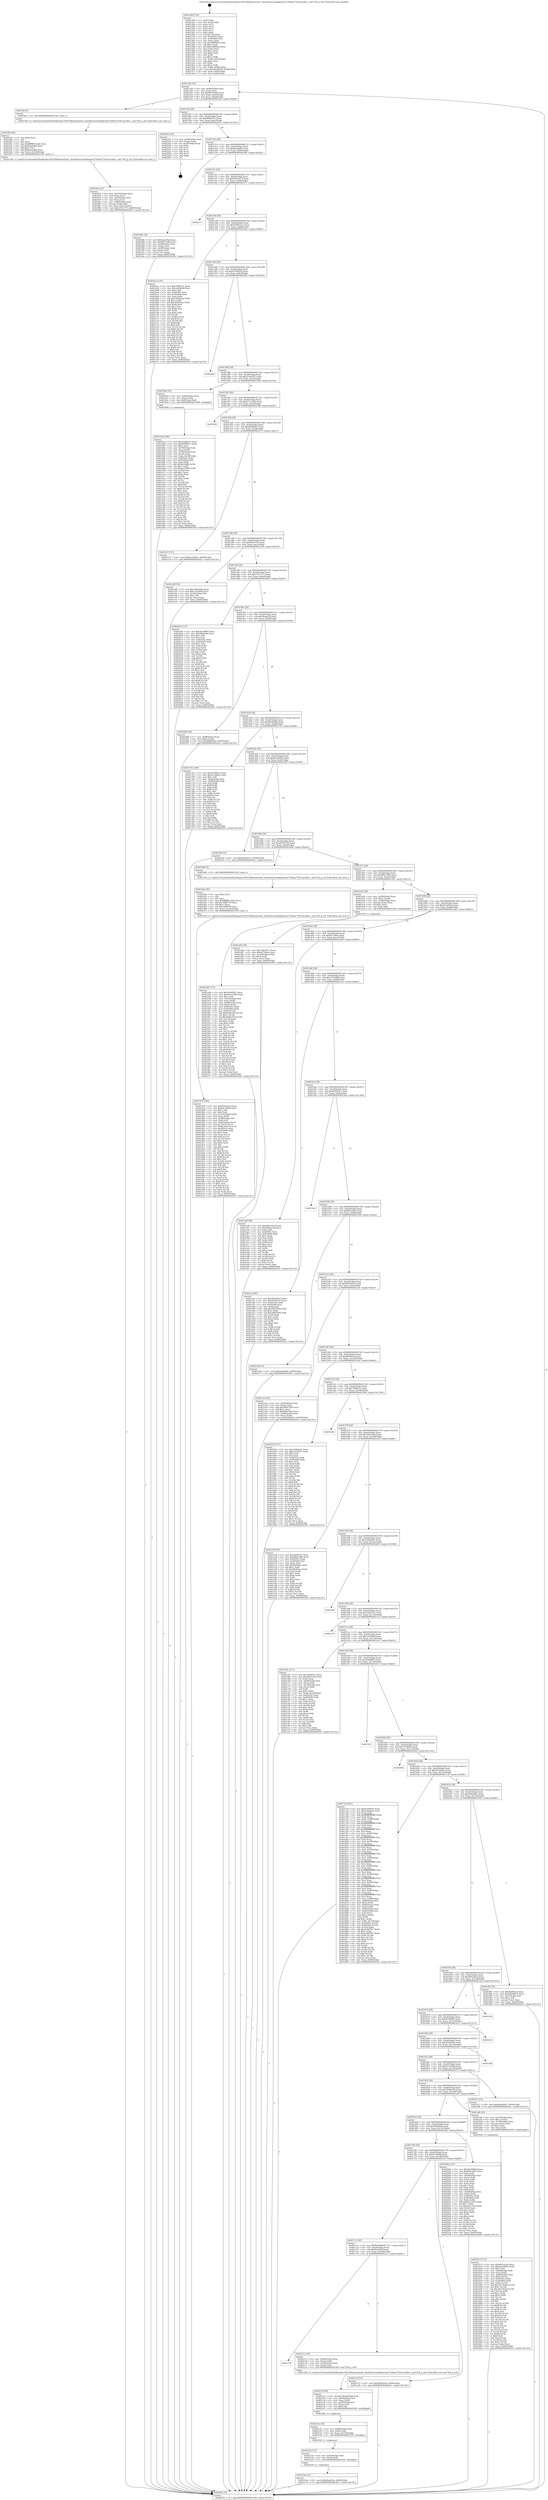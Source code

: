 digraph "0x401260" {
  label = "0x401260 (/mnt/c/Users/mathe/Desktop/tcc/POCII/binaries/extr_linuxdriversmediapcisaa7164saa7164-encoder.c_saa7164_g_std_Final-ollvm.out::main(0))"
  labelloc = "t"
  node[shape=record]

  Entry [label="",width=0.3,height=0.3,shape=circle,fillcolor=black,style=filled]
  "0x4012d4" [label="{
     0x4012d4 [32]\l
     | [instrs]\l
     &nbsp;&nbsp;0x4012d4 \<+6\>: mov -0x90(%rbp),%eax\l
     &nbsp;&nbsp;0x4012da \<+2\>: mov %eax,%ecx\l
     &nbsp;&nbsp;0x4012dc \<+6\>: sub $0x84b74d60,%ecx\l
     &nbsp;&nbsp;0x4012e2 \<+6\>: mov %eax,-0xa4(%rbp)\l
     &nbsp;&nbsp;0x4012e8 \<+6\>: mov %ecx,-0xa8(%rbp)\l
     &nbsp;&nbsp;0x4012ee \<+6\>: je 0000000000401faf \<main+0xd4f\>\l
  }"]
  "0x401faf" [label="{
     0x401faf [5]\l
     | [instrs]\l
     &nbsp;&nbsp;0x401faf \<+5\>: call 0000000000401160 \<next_i\>\l
     | [calls]\l
     &nbsp;&nbsp;0x401160 \{1\} (/mnt/c/Users/mathe/Desktop/tcc/POCII/binaries/extr_linuxdriversmediapcisaa7164saa7164-encoder.c_saa7164_g_std_Final-ollvm.out::next_i)\l
  }"]
  "0x4012f4" [label="{
     0x4012f4 [28]\l
     | [instrs]\l
     &nbsp;&nbsp;0x4012f4 \<+5\>: jmp 00000000004012f9 \<main+0x99\>\l
     &nbsp;&nbsp;0x4012f9 \<+6\>: mov -0xa4(%rbp),%eax\l
     &nbsp;&nbsp;0x4012ff \<+5\>: sub $0x868f518c,%eax\l
     &nbsp;&nbsp;0x401304 \<+6\>: mov %eax,-0xac(%rbp)\l
     &nbsp;&nbsp;0x40130a \<+6\>: je 000000000040229c \<main+0x103c\>\l
  }"]
  Exit [label="",width=0.3,height=0.3,shape=circle,fillcolor=black,style=filled,peripheries=2]
  "0x40229c" [label="{
     0x40229c [24]\l
     | [instrs]\l
     &nbsp;&nbsp;0x40229c \<+7\>: mov -0x88(%rbp),%rax\l
     &nbsp;&nbsp;0x4022a3 \<+2\>: mov (%rax),%eax\l
     &nbsp;&nbsp;0x4022a5 \<+4\>: lea -0x28(%rbp),%rsp\l
     &nbsp;&nbsp;0x4022a9 \<+1\>: pop %rbx\l
     &nbsp;&nbsp;0x4022aa \<+2\>: pop %r12\l
     &nbsp;&nbsp;0x4022ac \<+2\>: pop %r13\l
     &nbsp;&nbsp;0x4022ae \<+2\>: pop %r14\l
     &nbsp;&nbsp;0x4022b0 \<+2\>: pop %r15\l
     &nbsp;&nbsp;0x4022b2 \<+1\>: pop %rbp\l
     &nbsp;&nbsp;0x4022b3 \<+1\>: ret\l
  }"]
  "0x401310" [label="{
     0x401310 [28]\l
     | [instrs]\l
     &nbsp;&nbsp;0x401310 \<+5\>: jmp 0000000000401315 \<main+0xb5\>\l
     &nbsp;&nbsp;0x401315 \<+6\>: mov -0xa4(%rbp),%eax\l
     &nbsp;&nbsp;0x40131b \<+5\>: sub $0x8aa066f2,%eax\l
     &nbsp;&nbsp;0x401320 \<+6\>: mov %eax,-0xb0(%rbp)\l
     &nbsp;&nbsp;0x401326 \<+6\>: je 0000000000401f8b \<main+0xd2b\>\l
  }"]
  "0x40216a" [label="{
     0x40216a [15]\l
     | [instrs]\l
     &nbsp;&nbsp;0x40216a \<+10\>: movl $0xc8ebef3a,-0x90(%rbp)\l
     &nbsp;&nbsp;0x402174 \<+5\>: jmp 000000000040245c \<main+0x11fc\>\l
  }"]
  "0x401f8b" [label="{
     0x401f8b [36]\l
     | [instrs]\l
     &nbsp;&nbsp;0x401f8b \<+5\>: mov $0x6eae50af,%eax\l
     &nbsp;&nbsp;0x401f90 \<+5\>: mov $0x84b74d60,%ecx\l
     &nbsp;&nbsp;0x401f95 \<+4\>: mov -0x48(%rbp),%rdx\l
     &nbsp;&nbsp;0x401f99 \<+2\>: mov (%rdx),%esi\l
     &nbsp;&nbsp;0x401f9b \<+4\>: mov -0x58(%rbp),%rdx\l
     &nbsp;&nbsp;0x401f9f \<+2\>: cmp (%rdx),%esi\l
     &nbsp;&nbsp;0x401fa1 \<+3\>: cmovl %ecx,%eax\l
     &nbsp;&nbsp;0x401fa4 \<+6\>: mov %eax,-0x90(%rbp)\l
     &nbsp;&nbsp;0x401faa \<+5\>: jmp 000000000040245c \<main+0x11fc\>\l
  }"]
  "0x40132c" [label="{
     0x40132c [28]\l
     | [instrs]\l
     &nbsp;&nbsp;0x40132c \<+5\>: jmp 0000000000401331 \<main+0xd1\>\l
     &nbsp;&nbsp;0x401331 \<+6\>: mov -0xa4(%rbp),%eax\l
     &nbsp;&nbsp;0x401337 \<+5\>: sub $0x9181e073,%eax\l
     &nbsp;&nbsp;0x40133c \<+6\>: mov %eax,-0xb4(%rbp)\l
     &nbsp;&nbsp;0x401342 \<+6\>: je 0000000000402271 \<main+0x1011\>\l
  }"]
  "0x40215e" [label="{
     0x40215e [12]\l
     | [instrs]\l
     &nbsp;&nbsp;0x40215e \<+4\>: mov -0x50(%rbp),%rdi\l
     &nbsp;&nbsp;0x402162 \<+3\>: mov (%rdi),%rdi\l
     &nbsp;&nbsp;0x402165 \<+5\>: call 0000000000401030 \<free@plt\>\l
     | [calls]\l
     &nbsp;&nbsp;0x401030 \{1\} (unknown)\l
  }"]
  "0x402271" [label="{
     0x402271\l
  }", style=dashed]
  "0x401348" [label="{
     0x401348 [28]\l
     | [instrs]\l
     &nbsp;&nbsp;0x401348 \<+5\>: jmp 000000000040134d \<main+0xed\>\l
     &nbsp;&nbsp;0x40134d \<+6\>: mov -0xa4(%rbp),%eax\l
     &nbsp;&nbsp;0x401353 \<+5\>: sub $0x9392b3c3,%eax\l
     &nbsp;&nbsp;0x401358 \<+6\>: mov %eax,-0xb8(%rbp)\l
     &nbsp;&nbsp;0x40135e \<+6\>: je 0000000000401bce \<main+0x96e\>\l
  }"]
  "0x40214c" [label="{
     0x40214c [18]\l
     | [instrs]\l
     &nbsp;&nbsp;0x40214c \<+4\>: mov -0x68(%rbp),%rdi\l
     &nbsp;&nbsp;0x402150 \<+3\>: mov (%rdi),%rdi\l
     &nbsp;&nbsp;0x402153 \<+6\>: mov %eax,-0x154(%rbp)\l
     &nbsp;&nbsp;0x402159 \<+5\>: call 0000000000401030 \<free@plt\>\l
     | [calls]\l
     &nbsp;&nbsp;0x401030 \{1\} (unknown)\l
  }"]
  "0x401bce" [label="{
     0x401bce [147]\l
     | [instrs]\l
     &nbsp;&nbsp;0x401bce \<+5\>: mov $0x109fdc31,%eax\l
     &nbsp;&nbsp;0x401bd3 \<+5\>: mov $0x1de56ddf,%ecx\l
     &nbsp;&nbsp;0x401bd8 \<+2\>: mov $0x1,%dl\l
     &nbsp;&nbsp;0x401bda \<+7\>: mov 0x40505c,%esi\l
     &nbsp;&nbsp;0x401be1 \<+7\>: mov 0x405060,%edi\l
     &nbsp;&nbsp;0x401be8 \<+3\>: mov %esi,%r8d\l
     &nbsp;&nbsp;0x401beb \<+7\>: sub $0x3f4d82aa,%r8d\l
     &nbsp;&nbsp;0x401bf2 \<+4\>: sub $0x1,%r8d\l
     &nbsp;&nbsp;0x401bf6 \<+7\>: add $0x3f4d82aa,%r8d\l
     &nbsp;&nbsp;0x401bfd \<+4\>: imul %r8d,%esi\l
     &nbsp;&nbsp;0x401c01 \<+3\>: and $0x1,%esi\l
     &nbsp;&nbsp;0x401c04 \<+3\>: cmp $0x0,%esi\l
     &nbsp;&nbsp;0x401c07 \<+4\>: sete %r9b\l
     &nbsp;&nbsp;0x401c0b \<+3\>: cmp $0xa,%edi\l
     &nbsp;&nbsp;0x401c0e \<+4\>: setl %r10b\l
     &nbsp;&nbsp;0x401c12 \<+3\>: mov %r9b,%r11b\l
     &nbsp;&nbsp;0x401c15 \<+4\>: xor $0xff,%r11b\l
     &nbsp;&nbsp;0x401c19 \<+3\>: mov %r10b,%bl\l
     &nbsp;&nbsp;0x401c1c \<+3\>: xor $0xff,%bl\l
     &nbsp;&nbsp;0x401c1f \<+3\>: xor $0x0,%dl\l
     &nbsp;&nbsp;0x401c22 \<+3\>: mov %r11b,%r14b\l
     &nbsp;&nbsp;0x401c25 \<+4\>: and $0x0,%r14b\l
     &nbsp;&nbsp;0x401c29 \<+3\>: and %dl,%r9b\l
     &nbsp;&nbsp;0x401c2c \<+3\>: mov %bl,%r15b\l
     &nbsp;&nbsp;0x401c2f \<+4\>: and $0x0,%r15b\l
     &nbsp;&nbsp;0x401c33 \<+3\>: and %dl,%r10b\l
     &nbsp;&nbsp;0x401c36 \<+3\>: or %r9b,%r14b\l
     &nbsp;&nbsp;0x401c39 \<+3\>: or %r10b,%r15b\l
     &nbsp;&nbsp;0x401c3c \<+3\>: xor %r15b,%r14b\l
     &nbsp;&nbsp;0x401c3f \<+3\>: or %bl,%r11b\l
     &nbsp;&nbsp;0x401c42 \<+4\>: xor $0xff,%r11b\l
     &nbsp;&nbsp;0x401c46 \<+3\>: or $0x0,%dl\l
     &nbsp;&nbsp;0x401c49 \<+3\>: and %dl,%r11b\l
     &nbsp;&nbsp;0x401c4c \<+3\>: or %r11b,%r14b\l
     &nbsp;&nbsp;0x401c4f \<+4\>: test $0x1,%r14b\l
     &nbsp;&nbsp;0x401c53 \<+3\>: cmovne %ecx,%eax\l
     &nbsp;&nbsp;0x401c56 \<+6\>: mov %eax,-0x90(%rbp)\l
     &nbsp;&nbsp;0x401c5c \<+5\>: jmp 000000000040245c \<main+0x11fc\>\l
  }"]
  "0x401364" [label="{
     0x401364 [28]\l
     | [instrs]\l
     &nbsp;&nbsp;0x401364 \<+5\>: jmp 0000000000401369 \<main+0x109\>\l
     &nbsp;&nbsp;0x401369 \<+6\>: mov -0xa4(%rbp),%eax\l
     &nbsp;&nbsp;0x40136f \<+5\>: sub $0x97009f16,%eax\l
     &nbsp;&nbsp;0x401374 \<+6\>: mov %eax,-0xbc(%rbp)\l
     &nbsp;&nbsp;0x40137a \<+6\>: je 00000000004022b4 \<main+0x1054\>\l
  }"]
  "0x40212f" [label="{
     0x40212f [29]\l
     | [instrs]\l
     &nbsp;&nbsp;0x40212f \<+10\>: movabs $0x4030b6,%rdi\l
     &nbsp;&nbsp;0x402139 \<+4\>: mov -0x40(%rbp),%rsi\l
     &nbsp;&nbsp;0x40213d \<+2\>: mov %eax,(%rsi)\l
     &nbsp;&nbsp;0x40213f \<+4\>: mov -0x40(%rbp),%rsi\l
     &nbsp;&nbsp;0x402143 \<+2\>: mov (%rsi),%esi\l
     &nbsp;&nbsp;0x402145 \<+2\>: mov $0x0,%al\l
     &nbsp;&nbsp;0x402147 \<+5\>: call 0000000000401040 \<printf@plt\>\l
     | [calls]\l
     &nbsp;&nbsp;0x401040 \{1\} (unknown)\l
  }"]
  "0x4022b4" [label="{
     0x4022b4\l
  }", style=dashed]
  "0x401380" [label="{
     0x401380 [28]\l
     | [instrs]\l
     &nbsp;&nbsp;0x401380 \<+5\>: jmp 0000000000401385 \<main+0x125\>\l
     &nbsp;&nbsp;0x401385 \<+6\>: mov -0xa4(%rbp),%eax\l
     &nbsp;&nbsp;0x40138b \<+5\>: sub $0xa31bc957,%eax\l
     &nbsp;&nbsp;0x401390 \<+6\>: mov %eax,-0xc0(%rbp)\l
     &nbsp;&nbsp;0x401396 \<+6\>: je 00000000004019bd \<main+0x75d\>\l
  }"]
  "0x401738" [label="{
     0x401738\l
  }", style=dashed]
  "0x4019bd" [label="{
     0x4019bd [16]\l
     | [instrs]\l
     &nbsp;&nbsp;0x4019bd \<+4\>: mov -0x80(%rbp),%rax\l
     &nbsp;&nbsp;0x4019c1 \<+3\>: mov (%rax),%rax\l
     &nbsp;&nbsp;0x4019c4 \<+4\>: mov 0x8(%rax),%rdi\l
     &nbsp;&nbsp;0x4019c8 \<+5\>: call 0000000000401060 \<atoi@plt\>\l
     | [calls]\l
     &nbsp;&nbsp;0x401060 \{1\} (unknown)\l
  }"]
  "0x40139c" [label="{
     0x40139c [28]\l
     | [instrs]\l
     &nbsp;&nbsp;0x40139c \<+5\>: jmp 00000000004013a1 \<main+0x141\>\l
     &nbsp;&nbsp;0x4013a1 \<+6\>: mov -0xa4(%rbp),%eax\l
     &nbsp;&nbsp;0x4013a7 \<+5\>: sub $0xb117ed56,%eax\l
     &nbsp;&nbsp;0x4013ac \<+6\>: mov %eax,-0xc4(%rbp)\l
     &nbsp;&nbsp;0x4013b2 \<+6\>: je 0000000000402188 \<main+0xf28\>\l
  }"]
  "0x40211c" [label="{
     0x40211c [19]\l
     | [instrs]\l
     &nbsp;&nbsp;0x40211c \<+4\>: mov -0x68(%rbp),%rax\l
     &nbsp;&nbsp;0x402120 \<+3\>: mov (%rax),%rdi\l
     &nbsp;&nbsp;0x402123 \<+4\>: mov -0x50(%rbp),%rax\l
     &nbsp;&nbsp;0x402127 \<+3\>: mov (%rax),%rsi\l
     &nbsp;&nbsp;0x40212a \<+5\>: call 0000000000401240 \<saa7164_g_std\>\l
     | [calls]\l
     &nbsp;&nbsp;0x401240 \{1\} (/mnt/c/Users/mathe/Desktop/tcc/POCII/binaries/extr_linuxdriversmediapcisaa7164saa7164-encoder.c_saa7164_g_std_Final-ollvm.out::saa7164_g_std)\l
  }"]
  "0x402188" [label="{
     0x402188\l
  }", style=dashed]
  "0x4013b8" [label="{
     0x4013b8 [28]\l
     | [instrs]\l
     &nbsp;&nbsp;0x4013b8 \<+5\>: jmp 00000000004013bd \<main+0x15d\>\l
     &nbsp;&nbsp;0x4013bd \<+6\>: mov -0xa4(%rbp),%eax\l
     &nbsp;&nbsp;0x4013c3 \<+5\>: sub $0xbb0f69e1,%eax\l
     &nbsp;&nbsp;0x4013c8 \<+6\>: mov %eax,-0xc8(%rbp)\l
     &nbsp;&nbsp;0x4013ce \<+6\>: je 0000000000401a73 \<main+0x813\>\l
  }"]
  "0x401fdc" [label="{
     0x401fdc [41]\l
     | [instrs]\l
     &nbsp;&nbsp;0x401fdc \<+6\>: mov -0x150(%rbp),%ecx\l
     &nbsp;&nbsp;0x401fe2 \<+3\>: imul %eax,%ecx\l
     &nbsp;&nbsp;0x401fe5 \<+4\>: mov -0x50(%rbp),%rsi\l
     &nbsp;&nbsp;0x401fe9 \<+3\>: mov (%rsi),%rsi\l
     &nbsp;&nbsp;0x401fec \<+4\>: mov -0x48(%rbp),%rdi\l
     &nbsp;&nbsp;0x401ff0 \<+3\>: movslq (%rdi),%rdi\l
     &nbsp;&nbsp;0x401ff3 \<+3\>: mov %ecx,(%rsi,%rdi,4)\l
     &nbsp;&nbsp;0x401ff6 \<+10\>: movl $0xc7613773,-0x90(%rbp)\l
     &nbsp;&nbsp;0x402000 \<+5\>: jmp 000000000040245c \<main+0x11fc\>\l
  }"]
  "0x401a73" [label="{
     0x401a73 [15]\l
     | [instrs]\l
     &nbsp;&nbsp;0x401a73 \<+10\>: movl $0xde1d54ce,-0x90(%rbp)\l
     &nbsp;&nbsp;0x401a7d \<+5\>: jmp 000000000040245c \<main+0x11fc\>\l
  }"]
  "0x4013d4" [label="{
     0x4013d4 [28]\l
     | [instrs]\l
     &nbsp;&nbsp;0x4013d4 \<+5\>: jmp 00000000004013d9 \<main+0x179\>\l
     &nbsp;&nbsp;0x4013d9 \<+6\>: mov -0xa4(%rbp),%eax\l
     &nbsp;&nbsp;0x4013df \<+5\>: sub $0xbf631055,%eax\l
     &nbsp;&nbsp;0x4013e4 \<+6\>: mov %eax,-0xcc(%rbp)\l
     &nbsp;&nbsp;0x4013ea \<+6\>: je 0000000000401cd0 \<main+0xa70\>\l
  }"]
  "0x401fb4" [label="{
     0x401fb4 [40]\l
     | [instrs]\l
     &nbsp;&nbsp;0x401fb4 \<+5\>: mov $0x2,%ecx\l
     &nbsp;&nbsp;0x401fb9 \<+1\>: cltd\l
     &nbsp;&nbsp;0x401fba \<+2\>: idiv %ecx\l
     &nbsp;&nbsp;0x401fbc \<+6\>: imul $0xfffffffe,%edx,%ecx\l
     &nbsp;&nbsp;0x401fc2 \<+6\>: sub $0xfbae6a66,%ecx\l
     &nbsp;&nbsp;0x401fc8 \<+3\>: add $0x1,%ecx\l
     &nbsp;&nbsp;0x401fcb \<+6\>: add $0xfbae6a66,%ecx\l
     &nbsp;&nbsp;0x401fd1 \<+6\>: mov %ecx,-0x150(%rbp)\l
     &nbsp;&nbsp;0x401fd7 \<+5\>: call 0000000000401160 \<next_i\>\l
     | [calls]\l
     &nbsp;&nbsp;0x401160 \{1\} (/mnt/c/Users/mathe/Desktop/tcc/POCII/binaries/extr_linuxdriversmediapcisaa7164saa7164-encoder.c_saa7164_g_std_Final-ollvm.out::next_i)\l
  }"]
  "0x401cd0" [label="{
     0x401cd0 [30]\l
     | [instrs]\l
     &nbsp;&nbsp;0x401cd0 \<+5\>: mov $0x160a54da,%eax\l
     &nbsp;&nbsp;0x401cd5 \<+5\>: mov $0xe791df49,%ecx\l
     &nbsp;&nbsp;0x401cda \<+3\>: mov -0x29(%rbp),%dl\l
     &nbsp;&nbsp;0x401cdd \<+3\>: test $0x1,%dl\l
     &nbsp;&nbsp;0x401ce0 \<+3\>: cmovne %ecx,%eax\l
     &nbsp;&nbsp;0x401ce3 \<+6\>: mov %eax,-0x90(%rbp)\l
     &nbsp;&nbsp;0x401ce9 \<+5\>: jmp 000000000040245c \<main+0x11fc\>\l
  }"]
  "0x4013f0" [label="{
     0x4013f0 [28]\l
     | [instrs]\l
     &nbsp;&nbsp;0x4013f0 \<+5\>: jmp 00000000004013f5 \<main+0x195\>\l
     &nbsp;&nbsp;0x4013f5 \<+6\>: mov -0xa4(%rbp),%eax\l
     &nbsp;&nbsp;0x4013fb \<+5\>: sub $0xc7613773,%eax\l
     &nbsp;&nbsp;0x401400 \<+6\>: mov %eax,-0xd0(%rbp)\l
     &nbsp;&nbsp;0x401406 \<+6\>: je 0000000000402005 \<main+0xda5\>\l
  }"]
  "0x401ed0" [label="{
     0x401ed0 [172]\l
     | [instrs]\l
     &nbsp;&nbsp;0x401ed0 \<+5\>: mov $0xef009347,%ecx\l
     &nbsp;&nbsp;0x401ed5 \<+5\>: mov $0x4e3e50b0,%edx\l
     &nbsp;&nbsp;0x401eda \<+3\>: mov $0x1,%sil\l
     &nbsp;&nbsp;0x401edd \<+4\>: mov -0x50(%rbp),%rdi\l
     &nbsp;&nbsp;0x401ee1 \<+3\>: mov %rax,(%rdi)\l
     &nbsp;&nbsp;0x401ee4 \<+4\>: mov -0x48(%rbp),%rax\l
     &nbsp;&nbsp;0x401ee8 \<+6\>: movl $0x0,(%rax)\l
     &nbsp;&nbsp;0x401eee \<+8\>: mov 0x40505c,%r8d\l
     &nbsp;&nbsp;0x401ef6 \<+8\>: mov 0x405060,%r9d\l
     &nbsp;&nbsp;0x401efe \<+3\>: mov %r8d,%r10d\l
     &nbsp;&nbsp;0x401f01 \<+7\>: add $0x946bc91f,%r10d\l
     &nbsp;&nbsp;0x401f08 \<+4\>: sub $0x1,%r10d\l
     &nbsp;&nbsp;0x401f0c \<+7\>: sub $0x946bc91f,%r10d\l
     &nbsp;&nbsp;0x401f13 \<+4\>: imul %r10d,%r8d\l
     &nbsp;&nbsp;0x401f17 \<+4\>: and $0x1,%r8d\l
     &nbsp;&nbsp;0x401f1b \<+4\>: cmp $0x0,%r8d\l
     &nbsp;&nbsp;0x401f1f \<+4\>: sete %r11b\l
     &nbsp;&nbsp;0x401f23 \<+4\>: cmp $0xa,%r9d\l
     &nbsp;&nbsp;0x401f27 \<+3\>: setl %bl\l
     &nbsp;&nbsp;0x401f2a \<+3\>: mov %r11b,%r14b\l
     &nbsp;&nbsp;0x401f2d \<+4\>: xor $0xff,%r14b\l
     &nbsp;&nbsp;0x401f31 \<+3\>: mov %bl,%r15b\l
     &nbsp;&nbsp;0x401f34 \<+4\>: xor $0xff,%r15b\l
     &nbsp;&nbsp;0x401f38 \<+4\>: xor $0x1,%sil\l
     &nbsp;&nbsp;0x401f3c \<+3\>: mov %r14b,%r12b\l
     &nbsp;&nbsp;0x401f3f \<+4\>: and $0xff,%r12b\l
     &nbsp;&nbsp;0x401f43 \<+3\>: and %sil,%r11b\l
     &nbsp;&nbsp;0x401f46 \<+3\>: mov %r15b,%r13b\l
     &nbsp;&nbsp;0x401f49 \<+4\>: and $0xff,%r13b\l
     &nbsp;&nbsp;0x401f4d \<+3\>: and %sil,%bl\l
     &nbsp;&nbsp;0x401f50 \<+3\>: or %r11b,%r12b\l
     &nbsp;&nbsp;0x401f53 \<+3\>: or %bl,%r13b\l
     &nbsp;&nbsp;0x401f56 \<+3\>: xor %r13b,%r12b\l
     &nbsp;&nbsp;0x401f59 \<+3\>: or %r15b,%r14b\l
     &nbsp;&nbsp;0x401f5c \<+4\>: xor $0xff,%r14b\l
     &nbsp;&nbsp;0x401f60 \<+4\>: or $0x1,%sil\l
     &nbsp;&nbsp;0x401f64 \<+3\>: and %sil,%r14b\l
     &nbsp;&nbsp;0x401f67 \<+3\>: or %r14b,%r12b\l
     &nbsp;&nbsp;0x401f6a \<+4\>: test $0x1,%r12b\l
     &nbsp;&nbsp;0x401f6e \<+3\>: cmovne %edx,%ecx\l
     &nbsp;&nbsp;0x401f71 \<+6\>: mov %ecx,-0x90(%rbp)\l
     &nbsp;&nbsp;0x401f77 \<+5\>: jmp 000000000040245c \<main+0x11fc\>\l
  }"]
  "0x402005" [label="{
     0x402005 [137]\l
     | [instrs]\l
     &nbsp;&nbsp;0x402005 \<+5\>: mov $0x4b1f9860,%eax\l
     &nbsp;&nbsp;0x40200a \<+5\>: mov $0x5f8ad4e0,%ecx\l
     &nbsp;&nbsp;0x40200f \<+2\>: mov $0x1,%dl\l
     &nbsp;&nbsp;0x402011 \<+2\>: xor %esi,%esi\l
     &nbsp;&nbsp;0x402013 \<+7\>: mov 0x40505c,%edi\l
     &nbsp;&nbsp;0x40201a \<+8\>: mov 0x405060,%r8d\l
     &nbsp;&nbsp;0x402022 \<+3\>: sub $0x1,%esi\l
     &nbsp;&nbsp;0x402025 \<+3\>: mov %edi,%r9d\l
     &nbsp;&nbsp;0x402028 \<+3\>: add %esi,%r9d\l
     &nbsp;&nbsp;0x40202b \<+4\>: imul %r9d,%edi\l
     &nbsp;&nbsp;0x40202f \<+3\>: and $0x1,%edi\l
     &nbsp;&nbsp;0x402032 \<+3\>: cmp $0x0,%edi\l
     &nbsp;&nbsp;0x402035 \<+4\>: sete %r10b\l
     &nbsp;&nbsp;0x402039 \<+4\>: cmp $0xa,%r8d\l
     &nbsp;&nbsp;0x40203d \<+4\>: setl %r11b\l
     &nbsp;&nbsp;0x402041 \<+3\>: mov %r10b,%bl\l
     &nbsp;&nbsp;0x402044 \<+3\>: xor $0xff,%bl\l
     &nbsp;&nbsp;0x402047 \<+3\>: mov %r11b,%r14b\l
     &nbsp;&nbsp;0x40204a \<+4\>: xor $0xff,%r14b\l
     &nbsp;&nbsp;0x40204e \<+3\>: xor $0x1,%dl\l
     &nbsp;&nbsp;0x402051 \<+3\>: mov %bl,%r15b\l
     &nbsp;&nbsp;0x402054 \<+4\>: and $0xff,%r15b\l
     &nbsp;&nbsp;0x402058 \<+3\>: and %dl,%r10b\l
     &nbsp;&nbsp;0x40205b \<+3\>: mov %r14b,%r12b\l
     &nbsp;&nbsp;0x40205e \<+4\>: and $0xff,%r12b\l
     &nbsp;&nbsp;0x402062 \<+3\>: and %dl,%r11b\l
     &nbsp;&nbsp;0x402065 \<+3\>: or %r10b,%r15b\l
     &nbsp;&nbsp;0x402068 \<+3\>: or %r11b,%r12b\l
     &nbsp;&nbsp;0x40206b \<+3\>: xor %r12b,%r15b\l
     &nbsp;&nbsp;0x40206e \<+3\>: or %r14b,%bl\l
     &nbsp;&nbsp;0x402071 \<+3\>: xor $0xff,%bl\l
     &nbsp;&nbsp;0x402074 \<+3\>: or $0x1,%dl\l
     &nbsp;&nbsp;0x402077 \<+2\>: and %dl,%bl\l
     &nbsp;&nbsp;0x402079 \<+3\>: or %bl,%r15b\l
     &nbsp;&nbsp;0x40207c \<+4\>: test $0x1,%r15b\l
     &nbsp;&nbsp;0x402080 \<+3\>: cmovne %ecx,%eax\l
     &nbsp;&nbsp;0x402083 \<+6\>: mov %eax,-0x90(%rbp)\l
     &nbsp;&nbsp;0x402089 \<+5\>: jmp 000000000040245c \<main+0x11fc\>\l
  }"]
  "0x40140c" [label="{
     0x40140c [28]\l
     | [instrs]\l
     &nbsp;&nbsp;0x40140c \<+5\>: jmp 0000000000401411 \<main+0x1b1\>\l
     &nbsp;&nbsp;0x401411 \<+6\>: mov -0xa4(%rbp),%eax\l
     &nbsp;&nbsp;0x401417 \<+5\>: sub $0xc8ebef3a,%eax\l
     &nbsp;&nbsp;0x40141c \<+6\>: mov %eax,-0xd4(%rbp)\l
     &nbsp;&nbsp;0x401422 \<+6\>: je 0000000000402280 \<main+0x1020\>\l
  }"]
  "0x40171c" [label="{
     0x40171c [28]\l
     | [instrs]\l
     &nbsp;&nbsp;0x40171c \<+5\>: jmp 0000000000401721 \<main+0x4c1\>\l
     &nbsp;&nbsp;0x401721 \<+6\>: mov -0xa4(%rbp),%eax\l
     &nbsp;&nbsp;0x401727 \<+5\>: sub $0x6eae50af,%eax\l
     &nbsp;&nbsp;0x40172c \<+6\>: mov %eax,-0x144(%rbp)\l
     &nbsp;&nbsp;0x401732 \<+6\>: je 000000000040211c \<main+0xebc\>\l
  }"]
  "0x402280" [label="{
     0x402280 [28]\l
     | [instrs]\l
     &nbsp;&nbsp;0x402280 \<+7\>: mov -0x88(%rbp),%rax\l
     &nbsp;&nbsp;0x402287 \<+6\>: movl $0x0,(%rax)\l
     &nbsp;&nbsp;0x40228d \<+10\>: movl $0x868f518c,-0x90(%rbp)\l
     &nbsp;&nbsp;0x402297 \<+5\>: jmp 000000000040245c \<main+0x11fc\>\l
  }"]
  "0x401428" [label="{
     0x401428 [28]\l
     | [instrs]\l
     &nbsp;&nbsp;0x401428 \<+5\>: jmp 000000000040142d \<main+0x1cd\>\l
     &nbsp;&nbsp;0x40142d \<+6\>: mov -0xa4(%rbp),%eax\l
     &nbsp;&nbsp;0x401433 \<+5\>: sub $0xd0e46584,%eax\l
     &nbsp;&nbsp;0x401438 \<+6\>: mov %eax,-0xd8(%rbp)\l
     &nbsp;&nbsp;0x40143e \<+6\>: je 000000000040175e \<main+0x4fe\>\l
  }"]
  "0x401e1f" [label="{
     0x401e1f [15]\l
     | [instrs]\l
     &nbsp;&nbsp;0x401e1f \<+10\>: movl $0xfb49245b,-0x90(%rbp)\l
     &nbsp;&nbsp;0x401e29 \<+5\>: jmp 000000000040245c \<main+0x11fc\>\l
  }"]
  "0x40175e" [label="{
     0x40175e [106]\l
     | [instrs]\l
     &nbsp;&nbsp;0x40175e \<+5\>: mov $0x97009f16,%eax\l
     &nbsp;&nbsp;0x401763 \<+5\>: mov $0x4332bb5c,%ecx\l
     &nbsp;&nbsp;0x401768 \<+2\>: mov $0x1,%dl\l
     &nbsp;&nbsp;0x40176a \<+7\>: mov -0x8a(%rbp),%sil\l
     &nbsp;&nbsp;0x401771 \<+7\>: mov -0x89(%rbp),%dil\l
     &nbsp;&nbsp;0x401778 \<+3\>: mov %sil,%r8b\l
     &nbsp;&nbsp;0x40177b \<+4\>: xor $0xff,%r8b\l
     &nbsp;&nbsp;0x40177f \<+3\>: mov %dil,%r9b\l
     &nbsp;&nbsp;0x401782 \<+4\>: xor $0xff,%r9b\l
     &nbsp;&nbsp;0x401786 \<+3\>: xor $0x1,%dl\l
     &nbsp;&nbsp;0x401789 \<+3\>: mov %r8b,%r10b\l
     &nbsp;&nbsp;0x40178c \<+4\>: and $0xff,%r10b\l
     &nbsp;&nbsp;0x401790 \<+3\>: and %dl,%sil\l
     &nbsp;&nbsp;0x401793 \<+3\>: mov %r9b,%r11b\l
     &nbsp;&nbsp;0x401796 \<+4\>: and $0xff,%r11b\l
     &nbsp;&nbsp;0x40179a \<+3\>: and %dl,%dil\l
     &nbsp;&nbsp;0x40179d \<+3\>: or %sil,%r10b\l
     &nbsp;&nbsp;0x4017a0 \<+3\>: or %dil,%r11b\l
     &nbsp;&nbsp;0x4017a3 \<+3\>: xor %r11b,%r10b\l
     &nbsp;&nbsp;0x4017a6 \<+3\>: or %r9b,%r8b\l
     &nbsp;&nbsp;0x4017a9 \<+4\>: xor $0xff,%r8b\l
     &nbsp;&nbsp;0x4017ad \<+3\>: or $0x1,%dl\l
     &nbsp;&nbsp;0x4017b0 \<+3\>: and %dl,%r8b\l
     &nbsp;&nbsp;0x4017b3 \<+3\>: or %r8b,%r10b\l
     &nbsp;&nbsp;0x4017b6 \<+4\>: test $0x1,%r10b\l
     &nbsp;&nbsp;0x4017ba \<+3\>: cmovne %ecx,%eax\l
     &nbsp;&nbsp;0x4017bd \<+6\>: mov %eax,-0x90(%rbp)\l
     &nbsp;&nbsp;0x4017c3 \<+5\>: jmp 000000000040245c \<main+0x11fc\>\l
  }"]
  "0x401444" [label="{
     0x401444 [28]\l
     | [instrs]\l
     &nbsp;&nbsp;0x401444 \<+5\>: jmp 0000000000401449 \<main+0x1e9\>\l
     &nbsp;&nbsp;0x401449 \<+6\>: mov -0xa4(%rbp),%eax\l
     &nbsp;&nbsp;0x40144f \<+5\>: sub $0xd2a28d94,%eax\l
     &nbsp;&nbsp;0x401454 \<+6\>: mov %eax,-0xdc(%rbp)\l
     &nbsp;&nbsp;0x40145a \<+6\>: je 0000000000401bbf \<main+0x95f\>\l
  }"]
  "0x40245c" [label="{
     0x40245c [5]\l
     | [instrs]\l
     &nbsp;&nbsp;0x40245c \<+5\>: jmp 00000000004012d4 \<main+0x74\>\l
  }"]
  "0x401260" [label="{
     0x401260 [116]\l
     | [instrs]\l
     &nbsp;&nbsp;0x401260 \<+1\>: push %rbp\l
     &nbsp;&nbsp;0x401261 \<+3\>: mov %rsp,%rbp\l
     &nbsp;&nbsp;0x401264 \<+2\>: push %r15\l
     &nbsp;&nbsp;0x401266 \<+2\>: push %r14\l
     &nbsp;&nbsp;0x401268 \<+2\>: push %r13\l
     &nbsp;&nbsp;0x40126a \<+2\>: push %r12\l
     &nbsp;&nbsp;0x40126c \<+1\>: push %rbx\l
     &nbsp;&nbsp;0x40126d \<+7\>: sub $0x158,%rsp\l
     &nbsp;&nbsp;0x401274 \<+7\>: mov 0x40505c,%eax\l
     &nbsp;&nbsp;0x40127b \<+7\>: mov 0x405060,%ecx\l
     &nbsp;&nbsp;0x401282 \<+2\>: mov %eax,%edx\l
     &nbsp;&nbsp;0x401284 \<+6\>: sub $0x549f8fa4,%edx\l
     &nbsp;&nbsp;0x40128a \<+3\>: sub $0x1,%edx\l
     &nbsp;&nbsp;0x40128d \<+6\>: add $0x549f8fa4,%edx\l
     &nbsp;&nbsp;0x401293 \<+3\>: imul %edx,%eax\l
     &nbsp;&nbsp;0x401296 \<+3\>: and $0x1,%eax\l
     &nbsp;&nbsp;0x401299 \<+3\>: cmp $0x0,%eax\l
     &nbsp;&nbsp;0x40129c \<+4\>: sete %r8b\l
     &nbsp;&nbsp;0x4012a0 \<+4\>: and $0x1,%r8b\l
     &nbsp;&nbsp;0x4012a4 \<+7\>: mov %r8b,-0x8a(%rbp)\l
     &nbsp;&nbsp;0x4012ab \<+3\>: cmp $0xa,%ecx\l
     &nbsp;&nbsp;0x4012ae \<+4\>: setl %r8b\l
     &nbsp;&nbsp;0x4012b2 \<+4\>: and $0x1,%r8b\l
     &nbsp;&nbsp;0x4012b6 \<+7\>: mov %r8b,-0x89(%rbp)\l
     &nbsp;&nbsp;0x4012bd \<+10\>: movl $0xd0e46584,-0x90(%rbp)\l
     &nbsp;&nbsp;0x4012c7 \<+6\>: mov %edi,-0x94(%rbp)\l
     &nbsp;&nbsp;0x4012cd \<+7\>: mov %rsi,-0xa0(%rbp)\l
  }"]
  "0x401700" [label="{
     0x401700 [28]\l
     | [instrs]\l
     &nbsp;&nbsp;0x401700 \<+5\>: jmp 0000000000401705 \<main+0x4a5\>\l
     &nbsp;&nbsp;0x401705 \<+6\>: mov -0xa4(%rbp),%eax\l
     &nbsp;&nbsp;0x40170b \<+5\>: sub $0x64c5fddb,%eax\l
     &nbsp;&nbsp;0x401710 \<+6\>: mov %eax,-0x140(%rbp)\l
     &nbsp;&nbsp;0x401716 \<+6\>: je 0000000000401e1f \<main+0xbbf\>\l
  }"]
  "0x401bbf" [label="{
     0x401bbf [15]\l
     | [instrs]\l
     &nbsp;&nbsp;0x401bbf \<+10\>: movl $0x9392b3c3,-0x90(%rbp)\l
     &nbsp;&nbsp;0x401bc9 \<+5\>: jmp 000000000040245c \<main+0x11fc\>\l
  }"]
  "0x401460" [label="{
     0x401460 [28]\l
     | [instrs]\l
     &nbsp;&nbsp;0x401460 \<+5\>: jmp 0000000000401465 \<main+0x205\>\l
     &nbsp;&nbsp;0x401465 \<+6\>: mov -0xa4(%rbp),%eax\l
     &nbsp;&nbsp;0x40146b \<+5\>: sub $0xd57bb720,%eax\l
     &nbsp;&nbsp;0x401470 \<+6\>: mov %eax,-0xe0(%rbp)\l
     &nbsp;&nbsp;0x401476 \<+6\>: je 0000000000401d49 \<main+0xae9\>\l
  }"]
  "0x40208e" [label="{
     0x40208e [127]\l
     | [instrs]\l
     &nbsp;&nbsp;0x40208e \<+5\>: mov $0x4b1f9860,%eax\l
     &nbsp;&nbsp;0x402093 \<+5\>: mov $0xf9d1de05,%ecx\l
     &nbsp;&nbsp;0x402098 \<+2\>: xor %edx,%edx\l
     &nbsp;&nbsp;0x40209a \<+4\>: mov -0x48(%rbp),%rsi\l
     &nbsp;&nbsp;0x40209e \<+2\>: mov (%rsi),%edi\l
     &nbsp;&nbsp;0x4020a0 \<+3\>: mov %edx,%r8d\l
     &nbsp;&nbsp;0x4020a3 \<+3\>: sub %edi,%r8d\l
     &nbsp;&nbsp;0x4020a6 \<+2\>: mov %edx,%edi\l
     &nbsp;&nbsp;0x4020a8 \<+3\>: sub $0x1,%edi\l
     &nbsp;&nbsp;0x4020ab \<+3\>: add %edi,%r8d\l
     &nbsp;&nbsp;0x4020ae \<+3\>: sub %r8d,%edx\l
     &nbsp;&nbsp;0x4020b1 \<+4\>: mov -0x48(%rbp),%rsi\l
     &nbsp;&nbsp;0x4020b5 \<+2\>: mov %edx,(%rsi)\l
     &nbsp;&nbsp;0x4020b7 \<+7\>: mov 0x40505c,%edx\l
     &nbsp;&nbsp;0x4020be \<+7\>: mov 0x405060,%edi\l
     &nbsp;&nbsp;0x4020c5 \<+3\>: mov %edx,%r8d\l
     &nbsp;&nbsp;0x4020c8 \<+7\>: add $0xd3ac74f2,%r8d\l
     &nbsp;&nbsp;0x4020cf \<+4\>: sub $0x1,%r8d\l
     &nbsp;&nbsp;0x4020d3 \<+7\>: sub $0xd3ac74f2,%r8d\l
     &nbsp;&nbsp;0x4020da \<+4\>: imul %r8d,%edx\l
     &nbsp;&nbsp;0x4020de \<+3\>: and $0x1,%edx\l
     &nbsp;&nbsp;0x4020e1 \<+3\>: cmp $0x0,%edx\l
     &nbsp;&nbsp;0x4020e4 \<+4\>: sete %r9b\l
     &nbsp;&nbsp;0x4020e8 \<+3\>: cmp $0xa,%edi\l
     &nbsp;&nbsp;0x4020eb \<+4\>: setl %r10b\l
     &nbsp;&nbsp;0x4020ef \<+3\>: mov %r9b,%r11b\l
     &nbsp;&nbsp;0x4020f2 \<+3\>: and %r10b,%r11b\l
     &nbsp;&nbsp;0x4020f5 \<+3\>: xor %r10b,%r9b\l
     &nbsp;&nbsp;0x4020f8 \<+3\>: or %r9b,%r11b\l
     &nbsp;&nbsp;0x4020fb \<+4\>: test $0x1,%r11b\l
     &nbsp;&nbsp;0x4020ff \<+3\>: cmovne %ecx,%eax\l
     &nbsp;&nbsp;0x402102 \<+6\>: mov %eax,-0x90(%rbp)\l
     &nbsp;&nbsp;0x402108 \<+5\>: jmp 000000000040245c \<main+0x11fc\>\l
  }"]
  "0x401d49" [label="{
     0x401d49 [5]\l
     | [instrs]\l
     &nbsp;&nbsp;0x401d49 \<+5\>: call 0000000000401160 \<next_i\>\l
     | [calls]\l
     &nbsp;&nbsp;0x401160 \{1\} (/mnt/c/Users/mathe/Desktop/tcc/POCII/binaries/extr_linuxdriversmediapcisaa7164saa7164-encoder.c_saa7164_g_std_Final-ollvm.out::next_i)\l
  }"]
  "0x40147c" [label="{
     0x40147c [28]\l
     | [instrs]\l
     &nbsp;&nbsp;0x40147c \<+5\>: jmp 0000000000401481 \<main+0x221\>\l
     &nbsp;&nbsp;0x401481 \<+6\>: mov -0xa4(%rbp),%eax\l
     &nbsp;&nbsp;0x401487 \<+5\>: sub $0xd883c909,%eax\l
     &nbsp;&nbsp;0x40148c \<+6\>: mov %eax,-0xe4(%rbp)\l
     &nbsp;&nbsp;0x401492 \<+6\>: je 0000000000401eb3 \<main+0xc53\>\l
  }"]
  "0x401d76" [label="{
     0x401d76 [169]\l
     | [instrs]\l
     &nbsp;&nbsp;0x401d76 \<+5\>: mov $0x4d5020a3,%ecx\l
     &nbsp;&nbsp;0x401d7b \<+5\>: mov $0x64c5fddb,%edx\l
     &nbsp;&nbsp;0x401d80 \<+3\>: mov $0x1,%sil\l
     &nbsp;&nbsp;0x401d83 \<+2\>: xor %edi,%edi\l
     &nbsp;&nbsp;0x401d85 \<+7\>: mov -0x14c(%rbp),%r8d\l
     &nbsp;&nbsp;0x401d8c \<+4\>: imul %eax,%r8d\l
     &nbsp;&nbsp;0x401d90 \<+4\>: mov -0x68(%rbp),%r9\l
     &nbsp;&nbsp;0x401d94 \<+3\>: mov (%r9),%r9\l
     &nbsp;&nbsp;0x401d97 \<+4\>: mov -0x60(%rbp),%r10\l
     &nbsp;&nbsp;0x401d9b \<+3\>: movslq (%r10),%r10\l
     &nbsp;&nbsp;0x401d9e \<+4\>: mov %r8d,(%r9,%r10,4)\l
     &nbsp;&nbsp;0x401da2 \<+7\>: mov 0x40505c,%eax\l
     &nbsp;&nbsp;0x401da9 \<+8\>: mov 0x405060,%r8d\l
     &nbsp;&nbsp;0x401db1 \<+3\>: sub $0x1,%edi\l
     &nbsp;&nbsp;0x401db4 \<+3\>: mov %eax,%r11d\l
     &nbsp;&nbsp;0x401db7 \<+3\>: add %edi,%r11d\l
     &nbsp;&nbsp;0x401dba \<+4\>: imul %r11d,%eax\l
     &nbsp;&nbsp;0x401dbe \<+3\>: and $0x1,%eax\l
     &nbsp;&nbsp;0x401dc1 \<+3\>: cmp $0x0,%eax\l
     &nbsp;&nbsp;0x401dc4 \<+3\>: sete %bl\l
     &nbsp;&nbsp;0x401dc7 \<+4\>: cmp $0xa,%r8d\l
     &nbsp;&nbsp;0x401dcb \<+4\>: setl %r14b\l
     &nbsp;&nbsp;0x401dcf \<+3\>: mov %bl,%r15b\l
     &nbsp;&nbsp;0x401dd2 \<+4\>: xor $0xff,%r15b\l
     &nbsp;&nbsp;0x401dd6 \<+3\>: mov %r14b,%r12b\l
     &nbsp;&nbsp;0x401dd9 \<+4\>: xor $0xff,%r12b\l
     &nbsp;&nbsp;0x401ddd \<+4\>: xor $0x1,%sil\l
     &nbsp;&nbsp;0x401de1 \<+3\>: mov %r15b,%r13b\l
     &nbsp;&nbsp;0x401de4 \<+4\>: and $0xff,%r13b\l
     &nbsp;&nbsp;0x401de8 \<+3\>: and %sil,%bl\l
     &nbsp;&nbsp;0x401deb \<+3\>: mov %r12b,%al\l
     &nbsp;&nbsp;0x401dee \<+2\>: and $0xff,%al\l
     &nbsp;&nbsp;0x401df0 \<+3\>: and %sil,%r14b\l
     &nbsp;&nbsp;0x401df3 \<+3\>: or %bl,%r13b\l
     &nbsp;&nbsp;0x401df6 \<+3\>: or %r14b,%al\l
     &nbsp;&nbsp;0x401df9 \<+3\>: xor %al,%r13b\l
     &nbsp;&nbsp;0x401dfc \<+3\>: or %r12b,%r15b\l
     &nbsp;&nbsp;0x401dff \<+4\>: xor $0xff,%r15b\l
     &nbsp;&nbsp;0x401e03 \<+4\>: or $0x1,%sil\l
     &nbsp;&nbsp;0x401e07 \<+3\>: and %sil,%r15b\l
     &nbsp;&nbsp;0x401e0a \<+3\>: or %r15b,%r13b\l
     &nbsp;&nbsp;0x401e0d \<+4\>: test $0x1,%r13b\l
     &nbsp;&nbsp;0x401e11 \<+3\>: cmovne %edx,%ecx\l
     &nbsp;&nbsp;0x401e14 \<+6\>: mov %ecx,-0x90(%rbp)\l
     &nbsp;&nbsp;0x401e1a \<+5\>: jmp 000000000040245c \<main+0x11fc\>\l
  }"]
  "0x401eb3" [label="{
     0x401eb3 [29]\l
     | [instrs]\l
     &nbsp;&nbsp;0x401eb3 \<+4\>: mov -0x58(%rbp),%rax\l
     &nbsp;&nbsp;0x401eb7 \<+6\>: movl $0x1,(%rax)\l
     &nbsp;&nbsp;0x401ebd \<+4\>: mov -0x58(%rbp),%rax\l
     &nbsp;&nbsp;0x401ec1 \<+3\>: movslq (%rax),%rax\l
     &nbsp;&nbsp;0x401ec4 \<+4\>: shl $0x2,%rax\l
     &nbsp;&nbsp;0x401ec8 \<+3\>: mov %rax,%rdi\l
     &nbsp;&nbsp;0x401ecb \<+5\>: call 0000000000401050 \<malloc@plt\>\l
     | [calls]\l
     &nbsp;&nbsp;0x401050 \{1\} (unknown)\l
  }"]
  "0x401498" [label="{
     0x401498 [28]\l
     | [instrs]\l
     &nbsp;&nbsp;0x401498 \<+5\>: jmp 000000000040149d \<main+0x23d\>\l
     &nbsp;&nbsp;0x40149d \<+6\>: mov -0xa4(%rbp),%eax\l
     &nbsp;&nbsp;0x4014a3 \<+5\>: sub $0xde1d54ce,%eax\l
     &nbsp;&nbsp;0x4014a8 \<+6\>: mov %eax,-0xe8(%rbp)\l
     &nbsp;&nbsp;0x4014ae \<+6\>: je 0000000000401a82 \<main+0x822\>\l
  }"]
  "0x401d4e" [label="{
     0x401d4e [40]\l
     | [instrs]\l
     &nbsp;&nbsp;0x401d4e \<+5\>: mov $0x2,%ecx\l
     &nbsp;&nbsp;0x401d53 \<+1\>: cltd\l
     &nbsp;&nbsp;0x401d54 \<+2\>: idiv %ecx\l
     &nbsp;&nbsp;0x401d56 \<+6\>: imul $0xfffffffe,%edx,%ecx\l
     &nbsp;&nbsp;0x401d5c \<+6\>: add $0x1f9f9750,%ecx\l
     &nbsp;&nbsp;0x401d62 \<+3\>: add $0x1,%ecx\l
     &nbsp;&nbsp;0x401d65 \<+6\>: sub $0x1f9f9750,%ecx\l
     &nbsp;&nbsp;0x401d6b \<+6\>: mov %ecx,-0x14c(%rbp)\l
     &nbsp;&nbsp;0x401d71 \<+5\>: call 0000000000401160 \<next_i\>\l
     | [calls]\l
     &nbsp;&nbsp;0x401160 \{1\} (/mnt/c/Users/mathe/Desktop/tcc/POCII/binaries/extr_linuxdriversmediapcisaa7164saa7164-encoder.c_saa7164_g_std_Final-ollvm.out::next_i)\l
  }"]
  "0x401a82" [label="{
     0x401a82 [30]\l
     | [instrs]\l
     &nbsp;&nbsp;0x401a82 \<+5\>: mov $0x1dde7031,%eax\l
     &nbsp;&nbsp;0x401a87 \<+5\>: mov $0xde73f9ea,%ecx\l
     &nbsp;&nbsp;0x401a8c \<+3\>: mov -0x30(%rbp),%edx\l
     &nbsp;&nbsp;0x401a8f \<+3\>: cmp $0x0,%edx\l
     &nbsp;&nbsp;0x401a92 \<+3\>: cmove %ecx,%eax\l
     &nbsp;&nbsp;0x401a95 \<+6\>: mov %eax,-0x90(%rbp)\l
     &nbsp;&nbsp;0x401a9b \<+5\>: jmp 000000000040245c \<main+0x11fc\>\l
  }"]
  "0x4014b4" [label="{
     0x4014b4 [28]\l
     | [instrs]\l
     &nbsp;&nbsp;0x4014b4 \<+5\>: jmp 00000000004014b9 \<main+0x259\>\l
     &nbsp;&nbsp;0x4014b9 \<+6\>: mov -0xa4(%rbp),%eax\l
     &nbsp;&nbsp;0x4014bf \<+5\>: sub $0xde73f9ea,%eax\l
     &nbsp;&nbsp;0x4014c4 \<+6\>: mov %eax,-0xec(%rbp)\l
     &nbsp;&nbsp;0x4014ca \<+6\>: je 0000000000401aa0 \<main+0x840\>\l
  }"]
  "0x401b13" [label="{
     0x401b13 [172]\l
     | [instrs]\l
     &nbsp;&nbsp;0x401b13 \<+5\>: mov $0x4691e61d,%ecx\l
     &nbsp;&nbsp;0x401b18 \<+5\>: mov $0xd2a28d94,%edx\l
     &nbsp;&nbsp;0x401b1d \<+3\>: mov $0x1,%sil\l
     &nbsp;&nbsp;0x401b20 \<+4\>: mov -0x68(%rbp),%rdi\l
     &nbsp;&nbsp;0x401b24 \<+3\>: mov %rax,(%rdi)\l
     &nbsp;&nbsp;0x401b27 \<+4\>: mov -0x60(%rbp),%rax\l
     &nbsp;&nbsp;0x401b2b \<+6\>: movl $0x0,(%rax)\l
     &nbsp;&nbsp;0x401b31 \<+8\>: mov 0x40505c,%r8d\l
     &nbsp;&nbsp;0x401b39 \<+8\>: mov 0x405060,%r9d\l
     &nbsp;&nbsp;0x401b41 \<+3\>: mov %r8d,%r10d\l
     &nbsp;&nbsp;0x401b44 \<+7\>: add $0x20e79cbd,%r10d\l
     &nbsp;&nbsp;0x401b4b \<+4\>: sub $0x1,%r10d\l
     &nbsp;&nbsp;0x401b4f \<+7\>: sub $0x20e79cbd,%r10d\l
     &nbsp;&nbsp;0x401b56 \<+4\>: imul %r10d,%r8d\l
     &nbsp;&nbsp;0x401b5a \<+4\>: and $0x1,%r8d\l
     &nbsp;&nbsp;0x401b5e \<+4\>: cmp $0x0,%r8d\l
     &nbsp;&nbsp;0x401b62 \<+4\>: sete %r11b\l
     &nbsp;&nbsp;0x401b66 \<+4\>: cmp $0xa,%r9d\l
     &nbsp;&nbsp;0x401b6a \<+3\>: setl %bl\l
     &nbsp;&nbsp;0x401b6d \<+3\>: mov %r11b,%r14b\l
     &nbsp;&nbsp;0x401b70 \<+4\>: xor $0xff,%r14b\l
     &nbsp;&nbsp;0x401b74 \<+3\>: mov %bl,%r15b\l
     &nbsp;&nbsp;0x401b77 \<+4\>: xor $0xff,%r15b\l
     &nbsp;&nbsp;0x401b7b \<+4\>: xor $0x0,%sil\l
     &nbsp;&nbsp;0x401b7f \<+3\>: mov %r14b,%r12b\l
     &nbsp;&nbsp;0x401b82 \<+4\>: and $0x0,%r12b\l
     &nbsp;&nbsp;0x401b86 \<+3\>: and %sil,%r11b\l
     &nbsp;&nbsp;0x401b89 \<+3\>: mov %r15b,%r13b\l
     &nbsp;&nbsp;0x401b8c \<+4\>: and $0x0,%r13b\l
     &nbsp;&nbsp;0x401b90 \<+3\>: and %sil,%bl\l
     &nbsp;&nbsp;0x401b93 \<+3\>: or %r11b,%r12b\l
     &nbsp;&nbsp;0x401b96 \<+3\>: or %bl,%r13b\l
     &nbsp;&nbsp;0x401b99 \<+3\>: xor %r13b,%r12b\l
     &nbsp;&nbsp;0x401b9c \<+3\>: or %r15b,%r14b\l
     &nbsp;&nbsp;0x401b9f \<+4\>: xor $0xff,%r14b\l
     &nbsp;&nbsp;0x401ba3 \<+4\>: or $0x0,%sil\l
     &nbsp;&nbsp;0x401ba7 \<+3\>: and %sil,%r14b\l
     &nbsp;&nbsp;0x401baa \<+3\>: or %r14b,%r12b\l
     &nbsp;&nbsp;0x401bad \<+4\>: test $0x1,%r12b\l
     &nbsp;&nbsp;0x401bb1 \<+3\>: cmovne %edx,%ecx\l
     &nbsp;&nbsp;0x401bb4 \<+6\>: mov %ecx,-0x90(%rbp)\l
     &nbsp;&nbsp;0x401bba \<+5\>: jmp 000000000040245c \<main+0x11fc\>\l
  }"]
  "0x401aa0" [label="{
     0x401aa0 [86]\l
     | [instrs]\l
     &nbsp;&nbsp;0x401aa0 \<+5\>: mov $0x4691e61d,%eax\l
     &nbsp;&nbsp;0x401aa5 \<+5\>: mov $0x5b0ba1e8,%ecx\l
     &nbsp;&nbsp;0x401aaa \<+2\>: xor %edx,%edx\l
     &nbsp;&nbsp;0x401aac \<+7\>: mov 0x40505c,%esi\l
     &nbsp;&nbsp;0x401ab3 \<+7\>: mov 0x405060,%edi\l
     &nbsp;&nbsp;0x401aba \<+3\>: sub $0x1,%edx\l
     &nbsp;&nbsp;0x401abd \<+3\>: mov %esi,%r8d\l
     &nbsp;&nbsp;0x401ac0 \<+3\>: add %edx,%r8d\l
     &nbsp;&nbsp;0x401ac3 \<+4\>: imul %r8d,%esi\l
     &nbsp;&nbsp;0x401ac7 \<+3\>: and $0x1,%esi\l
     &nbsp;&nbsp;0x401aca \<+3\>: cmp $0x0,%esi\l
     &nbsp;&nbsp;0x401acd \<+4\>: sete %r9b\l
     &nbsp;&nbsp;0x401ad1 \<+3\>: cmp $0xa,%edi\l
     &nbsp;&nbsp;0x401ad4 \<+4\>: setl %r10b\l
     &nbsp;&nbsp;0x401ad8 \<+3\>: mov %r9b,%r11b\l
     &nbsp;&nbsp;0x401adb \<+3\>: and %r10b,%r11b\l
     &nbsp;&nbsp;0x401ade \<+3\>: xor %r10b,%r9b\l
     &nbsp;&nbsp;0x401ae1 \<+3\>: or %r9b,%r11b\l
     &nbsp;&nbsp;0x401ae4 \<+4\>: test $0x1,%r11b\l
     &nbsp;&nbsp;0x401ae8 \<+3\>: cmovne %ecx,%eax\l
     &nbsp;&nbsp;0x401aeb \<+6\>: mov %eax,-0x90(%rbp)\l
     &nbsp;&nbsp;0x401af1 \<+5\>: jmp 000000000040245c \<main+0x11fc\>\l
  }"]
  "0x4014d0" [label="{
     0x4014d0 [28]\l
     | [instrs]\l
     &nbsp;&nbsp;0x4014d0 \<+5\>: jmp 00000000004014d5 \<main+0x275\>\l
     &nbsp;&nbsp;0x4014d5 \<+6\>: mov -0xa4(%rbp),%eax\l
     &nbsp;&nbsp;0x4014db \<+5\>: sub $0xe791df49,%eax\l
     &nbsp;&nbsp;0x4014e0 \<+6\>: mov %eax,-0xf0(%rbp)\l
     &nbsp;&nbsp;0x4014e6 \<+6\>: je 0000000000401cee \<main+0xa8e\>\l
  }"]
  "0x4016e4" [label="{
     0x4016e4 [28]\l
     | [instrs]\l
     &nbsp;&nbsp;0x4016e4 \<+5\>: jmp 00000000004016e9 \<main+0x489\>\l
     &nbsp;&nbsp;0x4016e9 \<+6\>: mov -0xa4(%rbp),%eax\l
     &nbsp;&nbsp;0x4016ef \<+5\>: sub $0x5f8ad4e0,%eax\l
     &nbsp;&nbsp;0x4016f4 \<+6\>: mov %eax,-0x13c(%rbp)\l
     &nbsp;&nbsp;0x4016fa \<+6\>: je 000000000040208e \<main+0xe2e\>\l
  }"]
  "0x401cee" [label="{
     0x401cee [91]\l
     | [instrs]\l
     &nbsp;&nbsp;0x401cee \<+5\>: mov $0x4d5020a3,%eax\l
     &nbsp;&nbsp;0x401cf3 \<+5\>: mov $0xd57bb720,%ecx\l
     &nbsp;&nbsp;0x401cf8 \<+7\>: mov 0x40505c,%edx\l
     &nbsp;&nbsp;0x401cff \<+7\>: mov 0x405060,%esi\l
     &nbsp;&nbsp;0x401d06 \<+2\>: mov %edx,%edi\l
     &nbsp;&nbsp;0x401d08 \<+6\>: add $0x29b978b4,%edi\l
     &nbsp;&nbsp;0x401d0e \<+3\>: sub $0x1,%edi\l
     &nbsp;&nbsp;0x401d11 \<+6\>: sub $0x29b978b4,%edi\l
     &nbsp;&nbsp;0x401d17 \<+3\>: imul %edi,%edx\l
     &nbsp;&nbsp;0x401d1a \<+3\>: and $0x1,%edx\l
     &nbsp;&nbsp;0x401d1d \<+3\>: cmp $0x0,%edx\l
     &nbsp;&nbsp;0x401d20 \<+4\>: sete %r8b\l
     &nbsp;&nbsp;0x401d24 \<+3\>: cmp $0xa,%esi\l
     &nbsp;&nbsp;0x401d27 \<+4\>: setl %r9b\l
     &nbsp;&nbsp;0x401d2b \<+3\>: mov %r8b,%r10b\l
     &nbsp;&nbsp;0x401d2e \<+3\>: and %r9b,%r10b\l
     &nbsp;&nbsp;0x401d31 \<+3\>: xor %r9b,%r8b\l
     &nbsp;&nbsp;0x401d34 \<+3\>: or %r8b,%r10b\l
     &nbsp;&nbsp;0x401d37 \<+4\>: test $0x1,%r10b\l
     &nbsp;&nbsp;0x401d3b \<+3\>: cmovne %ecx,%eax\l
     &nbsp;&nbsp;0x401d3e \<+6\>: mov %eax,-0x90(%rbp)\l
     &nbsp;&nbsp;0x401d44 \<+5\>: jmp 000000000040245c \<main+0x11fc\>\l
  }"]
  "0x4014ec" [label="{
     0x4014ec [28]\l
     | [instrs]\l
     &nbsp;&nbsp;0x4014ec \<+5\>: jmp 00000000004014f1 \<main+0x291\>\l
     &nbsp;&nbsp;0x4014f1 \<+6\>: mov -0xa4(%rbp),%eax\l
     &nbsp;&nbsp;0x4014f7 \<+5\>: sub $0xef009347,%eax\l
     &nbsp;&nbsp;0x4014fc \<+6\>: mov %eax,-0xf4(%rbp)\l
     &nbsp;&nbsp;0x401502 \<+6\>: je 00000000004023e6 \<main+0x1186\>\l
  }"]
  "0x401af6" [label="{
     0x401af6 [29]\l
     | [instrs]\l
     &nbsp;&nbsp;0x401af6 \<+4\>: mov -0x70(%rbp),%rax\l
     &nbsp;&nbsp;0x401afa \<+6\>: movl $0x1,(%rax)\l
     &nbsp;&nbsp;0x401b00 \<+4\>: mov -0x70(%rbp),%rax\l
     &nbsp;&nbsp;0x401b04 \<+3\>: movslq (%rax),%rax\l
     &nbsp;&nbsp;0x401b07 \<+4\>: shl $0x2,%rax\l
     &nbsp;&nbsp;0x401b0b \<+3\>: mov %rax,%rdi\l
     &nbsp;&nbsp;0x401b0e \<+5\>: call 0000000000401050 \<malloc@plt\>\l
     | [calls]\l
     &nbsp;&nbsp;0x401050 \{1\} (unknown)\l
  }"]
  "0x4023e6" [label="{
     0x4023e6\l
  }", style=dashed]
  "0x401508" [label="{
     0x401508 [28]\l
     | [instrs]\l
     &nbsp;&nbsp;0x401508 \<+5\>: jmp 000000000040150d \<main+0x2ad\>\l
     &nbsp;&nbsp;0x40150d \<+6\>: mov -0xa4(%rbp),%eax\l
     &nbsp;&nbsp;0x401513 \<+5\>: sub $0xf9d1de05,%eax\l
     &nbsp;&nbsp;0x401518 \<+6\>: mov %eax,-0xf8(%rbp)\l
     &nbsp;&nbsp;0x40151e \<+6\>: je 000000000040210d \<main+0xead\>\l
  }"]
  "0x4016c8" [label="{
     0x4016c8 [28]\l
     | [instrs]\l
     &nbsp;&nbsp;0x4016c8 \<+5\>: jmp 00000000004016cd \<main+0x46d\>\l
     &nbsp;&nbsp;0x4016cd \<+6\>: mov -0xa4(%rbp),%eax\l
     &nbsp;&nbsp;0x4016d3 \<+5\>: sub $0x5b0ba1e8,%eax\l
     &nbsp;&nbsp;0x4016d8 \<+6\>: mov %eax,-0x138(%rbp)\l
     &nbsp;&nbsp;0x4016de \<+6\>: je 0000000000401af6 \<main+0x896\>\l
  }"]
  "0x40210d" [label="{
     0x40210d [15]\l
     | [instrs]\l
     &nbsp;&nbsp;0x40210d \<+10\>: movl $0x8aa066f2,-0x90(%rbp)\l
     &nbsp;&nbsp;0x402117 \<+5\>: jmp 000000000040245c \<main+0x11fc\>\l
  }"]
  "0x401524" [label="{
     0x401524 [28]\l
     | [instrs]\l
     &nbsp;&nbsp;0x401524 \<+5\>: jmp 0000000000401529 \<main+0x2c9\>\l
     &nbsp;&nbsp;0x401529 \<+6\>: mov -0xa4(%rbp),%eax\l
     &nbsp;&nbsp;0x40152f \<+5\>: sub $0xfb49245b,%eax\l
     &nbsp;&nbsp;0x401534 \<+6\>: mov %eax,-0xfc(%rbp)\l
     &nbsp;&nbsp;0x40153a \<+6\>: je 0000000000401e2e \<main+0xbce\>\l
  }"]
  "0x401f7c" [label="{
     0x401f7c [15]\l
     | [instrs]\l
     &nbsp;&nbsp;0x401f7c \<+10\>: movl $0x8aa066f2,-0x90(%rbp)\l
     &nbsp;&nbsp;0x401f86 \<+5\>: jmp 000000000040245c \<main+0x11fc\>\l
  }"]
  "0x401e2e" [label="{
     0x401e2e [42]\l
     | [instrs]\l
     &nbsp;&nbsp;0x401e2e \<+4\>: mov -0x60(%rbp),%rax\l
     &nbsp;&nbsp;0x401e32 \<+2\>: mov (%rax),%ecx\l
     &nbsp;&nbsp;0x401e34 \<+6\>: add $0x48947de6,%ecx\l
     &nbsp;&nbsp;0x401e3a \<+3\>: add $0x1,%ecx\l
     &nbsp;&nbsp;0x401e3d \<+6\>: sub $0x48947de6,%ecx\l
     &nbsp;&nbsp;0x401e43 \<+4\>: mov -0x60(%rbp),%rax\l
     &nbsp;&nbsp;0x401e47 \<+2\>: mov %ecx,(%rax)\l
     &nbsp;&nbsp;0x401e49 \<+10\>: movl $0x9392b3c3,-0x90(%rbp)\l
     &nbsp;&nbsp;0x401e53 \<+5\>: jmp 000000000040245c \<main+0x11fc\>\l
  }"]
  "0x401540" [label="{
     0x401540 [28]\l
     | [instrs]\l
     &nbsp;&nbsp;0x401540 \<+5\>: jmp 0000000000401545 \<main+0x2e5\>\l
     &nbsp;&nbsp;0x401545 \<+6\>: mov -0xa4(%rbp),%eax\l
     &nbsp;&nbsp;0x40154b \<+5\>: sub $0xfbe982cd,%eax\l
     &nbsp;&nbsp;0x401550 \<+6\>: mov %eax,-0x100(%rbp)\l
     &nbsp;&nbsp;0x401556 \<+6\>: je 0000000000401934 \<main+0x6d4\>\l
  }"]
  "0x4016ac" [label="{
     0x4016ac [28]\l
     | [instrs]\l
     &nbsp;&nbsp;0x4016ac \<+5\>: jmp 00000000004016b1 \<main+0x451\>\l
     &nbsp;&nbsp;0x4016b1 \<+6\>: mov -0xa4(%rbp),%eax\l
     &nbsp;&nbsp;0x4016b7 \<+5\>: sub $0x4e3e50b0,%eax\l
     &nbsp;&nbsp;0x4016bc \<+6\>: mov %eax,-0x134(%rbp)\l
     &nbsp;&nbsp;0x4016c2 \<+6\>: je 0000000000401f7c \<main+0xd1c\>\l
  }"]
  "0x401934" [label="{
     0x401934 [137]\l
     | [instrs]\l
     &nbsp;&nbsp;0x401934 \<+5\>: mov $0x1b0bd43c,%eax\l
     &nbsp;&nbsp;0x401939 \<+5\>: mov $0xa31bc957,%ecx\l
     &nbsp;&nbsp;0x40193e \<+2\>: mov $0x1,%dl\l
     &nbsp;&nbsp;0x401940 \<+2\>: xor %esi,%esi\l
     &nbsp;&nbsp;0x401942 \<+7\>: mov 0x40505c,%edi\l
     &nbsp;&nbsp;0x401949 \<+8\>: mov 0x405060,%r8d\l
     &nbsp;&nbsp;0x401951 \<+3\>: sub $0x1,%esi\l
     &nbsp;&nbsp;0x401954 \<+3\>: mov %edi,%r9d\l
     &nbsp;&nbsp;0x401957 \<+3\>: add %esi,%r9d\l
     &nbsp;&nbsp;0x40195a \<+4\>: imul %r9d,%edi\l
     &nbsp;&nbsp;0x40195e \<+3\>: and $0x1,%edi\l
     &nbsp;&nbsp;0x401961 \<+3\>: cmp $0x0,%edi\l
     &nbsp;&nbsp;0x401964 \<+4\>: sete %r10b\l
     &nbsp;&nbsp;0x401968 \<+4\>: cmp $0xa,%r8d\l
     &nbsp;&nbsp;0x40196c \<+4\>: setl %r11b\l
     &nbsp;&nbsp;0x401970 \<+3\>: mov %r10b,%bl\l
     &nbsp;&nbsp;0x401973 \<+3\>: xor $0xff,%bl\l
     &nbsp;&nbsp;0x401976 \<+3\>: mov %r11b,%r14b\l
     &nbsp;&nbsp;0x401979 \<+4\>: xor $0xff,%r14b\l
     &nbsp;&nbsp;0x40197d \<+3\>: xor $0x1,%dl\l
     &nbsp;&nbsp;0x401980 \<+3\>: mov %bl,%r15b\l
     &nbsp;&nbsp;0x401983 \<+4\>: and $0xff,%r15b\l
     &nbsp;&nbsp;0x401987 \<+3\>: and %dl,%r10b\l
     &nbsp;&nbsp;0x40198a \<+3\>: mov %r14b,%r12b\l
     &nbsp;&nbsp;0x40198d \<+4\>: and $0xff,%r12b\l
     &nbsp;&nbsp;0x401991 \<+3\>: and %dl,%r11b\l
     &nbsp;&nbsp;0x401994 \<+3\>: or %r10b,%r15b\l
     &nbsp;&nbsp;0x401997 \<+3\>: or %r11b,%r12b\l
     &nbsp;&nbsp;0x40199a \<+3\>: xor %r12b,%r15b\l
     &nbsp;&nbsp;0x40199d \<+3\>: or %r14b,%bl\l
     &nbsp;&nbsp;0x4019a0 \<+3\>: xor $0xff,%bl\l
     &nbsp;&nbsp;0x4019a3 \<+3\>: or $0x1,%dl\l
     &nbsp;&nbsp;0x4019a6 \<+2\>: and %dl,%bl\l
     &nbsp;&nbsp;0x4019a8 \<+3\>: or %bl,%r15b\l
     &nbsp;&nbsp;0x4019ab \<+4\>: test $0x1,%r15b\l
     &nbsp;&nbsp;0x4019af \<+3\>: cmovne %ecx,%eax\l
     &nbsp;&nbsp;0x4019b2 \<+6\>: mov %eax,-0x90(%rbp)\l
     &nbsp;&nbsp;0x4019b8 \<+5\>: jmp 000000000040245c \<main+0x11fc\>\l
  }"]
  "0x40155c" [label="{
     0x40155c [28]\l
     | [instrs]\l
     &nbsp;&nbsp;0x40155c \<+5\>: jmp 0000000000401561 \<main+0x301\>\l
     &nbsp;&nbsp;0x401561 \<+6\>: mov -0xa4(%rbp),%eax\l
     &nbsp;&nbsp;0x401567 \<+5\>: sub $0x109fdc31,%eax\l
     &nbsp;&nbsp;0x40156c \<+6\>: mov %eax,-0x104(%rbp)\l
     &nbsp;&nbsp;0x401572 \<+6\>: je 0000000000402366 \<main+0x1106\>\l
  }"]
  "0x40238b" [label="{
     0x40238b\l
  }", style=dashed]
  "0x402366" [label="{
     0x402366\l
  }", style=dashed]
  "0x401578" [label="{
     0x401578 [28]\l
     | [instrs]\l
     &nbsp;&nbsp;0x401578 \<+5\>: jmp 000000000040157d \<main+0x31d\>\l
     &nbsp;&nbsp;0x40157d \<+6\>: mov -0xa4(%rbp),%eax\l
     &nbsp;&nbsp;0x401583 \<+5\>: sub $0x160a54da,%eax\l
     &nbsp;&nbsp;0x401588 \<+6\>: mov %eax,-0x108(%rbp)\l
     &nbsp;&nbsp;0x40158e \<+6\>: je 0000000000401e58 \<main+0xbf8\>\l
  }"]
  "0x401690" [label="{
     0x401690 [28]\l
     | [instrs]\l
     &nbsp;&nbsp;0x401690 \<+5\>: jmp 0000000000401695 \<main+0x435\>\l
     &nbsp;&nbsp;0x401695 \<+6\>: mov -0xa4(%rbp),%eax\l
     &nbsp;&nbsp;0x40169b \<+5\>: sub $0x4d5020a3,%eax\l
     &nbsp;&nbsp;0x4016a0 \<+6\>: mov %eax,-0x130(%rbp)\l
     &nbsp;&nbsp;0x4016a6 \<+6\>: je 000000000040238b \<main+0x112b\>\l
  }"]
  "0x401e58" [label="{
     0x401e58 [91]\l
     | [instrs]\l
     &nbsp;&nbsp;0x401e58 \<+5\>: mov $0xef009347,%eax\l
     &nbsp;&nbsp;0x401e5d \<+5\>: mov $0xd883c909,%ecx\l
     &nbsp;&nbsp;0x401e62 \<+7\>: mov 0x40505c,%edx\l
     &nbsp;&nbsp;0x401e69 \<+7\>: mov 0x405060,%esi\l
     &nbsp;&nbsp;0x401e70 \<+2\>: mov %edx,%edi\l
     &nbsp;&nbsp;0x401e72 \<+6\>: add $0x9fe08aca,%edi\l
     &nbsp;&nbsp;0x401e78 \<+3\>: sub $0x1,%edi\l
     &nbsp;&nbsp;0x401e7b \<+6\>: sub $0x9fe08aca,%edi\l
     &nbsp;&nbsp;0x401e81 \<+3\>: imul %edi,%edx\l
     &nbsp;&nbsp;0x401e84 \<+3\>: and $0x1,%edx\l
     &nbsp;&nbsp;0x401e87 \<+3\>: cmp $0x0,%edx\l
     &nbsp;&nbsp;0x401e8a \<+4\>: sete %r8b\l
     &nbsp;&nbsp;0x401e8e \<+3\>: cmp $0xa,%esi\l
     &nbsp;&nbsp;0x401e91 \<+4\>: setl %r9b\l
     &nbsp;&nbsp;0x401e95 \<+3\>: mov %r8b,%r10b\l
     &nbsp;&nbsp;0x401e98 \<+3\>: and %r9b,%r10b\l
     &nbsp;&nbsp;0x401e9b \<+3\>: xor %r9b,%r8b\l
     &nbsp;&nbsp;0x401e9e \<+3\>: or %r8b,%r10b\l
     &nbsp;&nbsp;0x401ea1 \<+4\>: test $0x1,%r10b\l
     &nbsp;&nbsp;0x401ea5 \<+3\>: cmovne %ecx,%eax\l
     &nbsp;&nbsp;0x401ea8 \<+6\>: mov %eax,-0x90(%rbp)\l
     &nbsp;&nbsp;0x401eae \<+5\>: jmp 000000000040245c \<main+0x11fc\>\l
  }"]
  "0x401594" [label="{
     0x401594 [28]\l
     | [instrs]\l
     &nbsp;&nbsp;0x401594 \<+5\>: jmp 0000000000401599 \<main+0x339\>\l
     &nbsp;&nbsp;0x401599 \<+6\>: mov -0xa4(%rbp),%eax\l
     &nbsp;&nbsp;0x40159f \<+5\>: sub $0x1b0bd43c,%eax\l
     &nbsp;&nbsp;0x4015a4 \<+6\>: mov %eax,-0x10c(%rbp)\l
     &nbsp;&nbsp;0x4015aa \<+6\>: je 00000000004022f9 \<main+0x1099\>\l
  }"]
  "0x402423" [label="{
     0x402423\l
  }", style=dashed]
  "0x4022f9" [label="{
     0x4022f9\l
  }", style=dashed]
  "0x4015b0" [label="{
     0x4015b0 [28]\l
     | [instrs]\l
     &nbsp;&nbsp;0x4015b0 \<+5\>: jmp 00000000004015b5 \<main+0x355\>\l
     &nbsp;&nbsp;0x4015b5 \<+6\>: mov -0xa4(%rbp),%eax\l
     &nbsp;&nbsp;0x4015bb \<+5\>: sub $0x1dde7031,%eax\l
     &nbsp;&nbsp;0x4015c0 \<+6\>: mov %eax,-0x110(%rbp)\l
     &nbsp;&nbsp;0x4015c6 \<+6\>: je 0000000000402179 \<main+0xf19\>\l
  }"]
  "0x401674" [label="{
     0x401674 [28]\l
     | [instrs]\l
     &nbsp;&nbsp;0x401674 \<+5\>: jmp 0000000000401679 \<main+0x419\>\l
     &nbsp;&nbsp;0x401679 \<+6\>: mov -0xa4(%rbp),%eax\l
     &nbsp;&nbsp;0x40167f \<+5\>: sub $0x4b1f9860,%eax\l
     &nbsp;&nbsp;0x401684 \<+6\>: mov %eax,-0x12c(%rbp)\l
     &nbsp;&nbsp;0x40168a \<+6\>: je 0000000000402423 \<main+0x11c3\>\l
  }"]
  "0x402179" [label="{
     0x402179\l
  }", style=dashed]
  "0x4015cc" [label="{
     0x4015cc [28]\l
     | [instrs]\l
     &nbsp;&nbsp;0x4015cc \<+5\>: jmp 00000000004015d1 \<main+0x371\>\l
     &nbsp;&nbsp;0x4015d1 \<+6\>: mov -0xa4(%rbp),%eax\l
     &nbsp;&nbsp;0x4015d7 \<+5\>: sub $0x1de56ddf,%eax\l
     &nbsp;&nbsp;0x4015dc \<+6\>: mov %eax,-0x114(%rbp)\l
     &nbsp;&nbsp;0x4015e2 \<+6\>: je 0000000000401c61 \<main+0xa01\>\l
  }"]
  "0x402329" [label="{
     0x402329\l
  }", style=dashed]
  "0x401c61" [label="{
     0x401c61 [111]\l
     | [instrs]\l
     &nbsp;&nbsp;0x401c61 \<+5\>: mov $0x109fdc31,%eax\l
     &nbsp;&nbsp;0x401c66 \<+5\>: mov $0xbf631055,%ecx\l
     &nbsp;&nbsp;0x401c6b \<+2\>: xor %edx,%edx\l
     &nbsp;&nbsp;0x401c6d \<+4\>: mov -0x60(%rbp),%rsi\l
     &nbsp;&nbsp;0x401c71 \<+2\>: mov (%rsi),%edi\l
     &nbsp;&nbsp;0x401c73 \<+4\>: mov -0x70(%rbp),%rsi\l
     &nbsp;&nbsp;0x401c77 \<+2\>: cmp (%rsi),%edi\l
     &nbsp;&nbsp;0x401c79 \<+4\>: setl %r8b\l
     &nbsp;&nbsp;0x401c7d \<+4\>: and $0x1,%r8b\l
     &nbsp;&nbsp;0x401c81 \<+4\>: mov %r8b,-0x29(%rbp)\l
     &nbsp;&nbsp;0x401c85 \<+7\>: mov 0x40505c,%edi\l
     &nbsp;&nbsp;0x401c8c \<+8\>: mov 0x405060,%r9d\l
     &nbsp;&nbsp;0x401c94 \<+3\>: sub $0x1,%edx\l
     &nbsp;&nbsp;0x401c97 \<+3\>: mov %edi,%r10d\l
     &nbsp;&nbsp;0x401c9a \<+3\>: add %edx,%r10d\l
     &nbsp;&nbsp;0x401c9d \<+4\>: imul %r10d,%edi\l
     &nbsp;&nbsp;0x401ca1 \<+3\>: and $0x1,%edi\l
     &nbsp;&nbsp;0x401ca4 \<+3\>: cmp $0x0,%edi\l
     &nbsp;&nbsp;0x401ca7 \<+4\>: sete %r8b\l
     &nbsp;&nbsp;0x401cab \<+4\>: cmp $0xa,%r9d\l
     &nbsp;&nbsp;0x401caf \<+4\>: setl %r11b\l
     &nbsp;&nbsp;0x401cb3 \<+3\>: mov %r8b,%bl\l
     &nbsp;&nbsp;0x401cb6 \<+3\>: and %r11b,%bl\l
     &nbsp;&nbsp;0x401cb9 \<+3\>: xor %r11b,%r8b\l
     &nbsp;&nbsp;0x401cbc \<+3\>: or %r8b,%bl\l
     &nbsp;&nbsp;0x401cbf \<+3\>: test $0x1,%bl\l
     &nbsp;&nbsp;0x401cc2 \<+3\>: cmovne %ecx,%eax\l
     &nbsp;&nbsp;0x401cc5 \<+6\>: mov %eax,-0x90(%rbp)\l
     &nbsp;&nbsp;0x401ccb \<+5\>: jmp 000000000040245c \<main+0x11fc\>\l
  }"]
  "0x4015e8" [label="{
     0x4015e8 [28]\l
     | [instrs]\l
     &nbsp;&nbsp;0x4015e8 \<+5\>: jmp 00000000004015ed \<main+0x38d\>\l
     &nbsp;&nbsp;0x4015ed \<+6\>: mov -0xa4(%rbp),%eax\l
     &nbsp;&nbsp;0x4015f3 \<+5\>: sub $0x26408874,%eax\l
     &nbsp;&nbsp;0x4015f8 \<+6\>: mov %eax,-0x118(%rbp)\l
     &nbsp;&nbsp;0x4015fe \<+6\>: je 0000000000401913 \<main+0x6b3\>\l
  }"]
  "0x4019cd" [label="{
     0x4019cd [166]\l
     | [instrs]\l
     &nbsp;&nbsp;0x4019cd \<+5\>: mov $0x1b0bd43c,%ecx\l
     &nbsp;&nbsp;0x4019d2 \<+5\>: mov $0xbb0f69e1,%edx\l
     &nbsp;&nbsp;0x4019d7 \<+3\>: mov $0x1,%sil\l
     &nbsp;&nbsp;0x4019da \<+4\>: mov -0x78(%rbp),%rdi\l
     &nbsp;&nbsp;0x4019de \<+2\>: mov %eax,(%rdi)\l
     &nbsp;&nbsp;0x4019e0 \<+4\>: mov -0x78(%rbp),%rdi\l
     &nbsp;&nbsp;0x4019e4 \<+2\>: mov (%rdi),%eax\l
     &nbsp;&nbsp;0x4019e6 \<+3\>: mov %eax,-0x30(%rbp)\l
     &nbsp;&nbsp;0x4019e9 \<+7\>: mov 0x40505c,%eax\l
     &nbsp;&nbsp;0x4019f0 \<+8\>: mov 0x405060,%r8d\l
     &nbsp;&nbsp;0x4019f8 \<+3\>: mov %eax,%r9d\l
     &nbsp;&nbsp;0x4019fb \<+7\>: add $0xba14980,%r9d\l
     &nbsp;&nbsp;0x401a02 \<+4\>: sub $0x1,%r9d\l
     &nbsp;&nbsp;0x401a06 \<+7\>: sub $0xba14980,%r9d\l
     &nbsp;&nbsp;0x401a0d \<+4\>: imul %r9d,%eax\l
     &nbsp;&nbsp;0x401a11 \<+3\>: and $0x1,%eax\l
     &nbsp;&nbsp;0x401a14 \<+3\>: cmp $0x0,%eax\l
     &nbsp;&nbsp;0x401a17 \<+4\>: sete %r10b\l
     &nbsp;&nbsp;0x401a1b \<+4\>: cmp $0xa,%r8d\l
     &nbsp;&nbsp;0x401a1f \<+4\>: setl %r11b\l
     &nbsp;&nbsp;0x401a23 \<+3\>: mov %r10b,%bl\l
     &nbsp;&nbsp;0x401a26 \<+3\>: xor $0xff,%bl\l
     &nbsp;&nbsp;0x401a29 \<+3\>: mov %r11b,%r14b\l
     &nbsp;&nbsp;0x401a2c \<+4\>: xor $0xff,%r14b\l
     &nbsp;&nbsp;0x401a30 \<+4\>: xor $0x1,%sil\l
     &nbsp;&nbsp;0x401a34 \<+3\>: mov %bl,%r15b\l
     &nbsp;&nbsp;0x401a37 \<+4\>: and $0xff,%r15b\l
     &nbsp;&nbsp;0x401a3b \<+3\>: and %sil,%r10b\l
     &nbsp;&nbsp;0x401a3e \<+3\>: mov %r14b,%r12b\l
     &nbsp;&nbsp;0x401a41 \<+4\>: and $0xff,%r12b\l
     &nbsp;&nbsp;0x401a45 \<+3\>: and %sil,%r11b\l
     &nbsp;&nbsp;0x401a48 \<+3\>: or %r10b,%r15b\l
     &nbsp;&nbsp;0x401a4b \<+3\>: or %r11b,%r12b\l
     &nbsp;&nbsp;0x401a4e \<+3\>: xor %r12b,%r15b\l
     &nbsp;&nbsp;0x401a51 \<+3\>: or %r14b,%bl\l
     &nbsp;&nbsp;0x401a54 \<+3\>: xor $0xff,%bl\l
     &nbsp;&nbsp;0x401a57 \<+4\>: or $0x1,%sil\l
     &nbsp;&nbsp;0x401a5b \<+3\>: and %sil,%bl\l
     &nbsp;&nbsp;0x401a5e \<+3\>: or %bl,%r15b\l
     &nbsp;&nbsp;0x401a61 \<+4\>: test $0x1,%r15b\l
     &nbsp;&nbsp;0x401a65 \<+3\>: cmovne %edx,%ecx\l
     &nbsp;&nbsp;0x401a68 \<+6\>: mov %ecx,-0x90(%rbp)\l
     &nbsp;&nbsp;0x401a6e \<+5\>: jmp 000000000040245c \<main+0x11fc\>\l
  }"]
  "0x401913" [label="{
     0x401913\l
  }", style=dashed]
  "0x401604" [label="{
     0x401604 [28]\l
     | [instrs]\l
     &nbsp;&nbsp;0x401604 \<+5\>: jmp 0000000000401609 \<main+0x3a9\>\l
     &nbsp;&nbsp;0x401609 \<+6\>: mov -0xa4(%rbp),%eax\l
     &nbsp;&nbsp;0x40160f \<+5\>: sub $0x351f9a6a,%eax\l
     &nbsp;&nbsp;0x401614 \<+6\>: mov %eax,-0x11c(%rbp)\l
     &nbsp;&nbsp;0x40161a \<+6\>: je 000000000040244d \<main+0x11ed\>\l
  }"]
  "0x401658" [label="{
     0x401658 [28]\l
     | [instrs]\l
     &nbsp;&nbsp;0x401658 \<+5\>: jmp 000000000040165d \<main+0x3fd\>\l
     &nbsp;&nbsp;0x40165d \<+6\>: mov -0xa4(%rbp),%eax\l
     &nbsp;&nbsp;0x401663 \<+5\>: sub $0x4691e61d,%eax\l
     &nbsp;&nbsp;0x401668 \<+6\>: mov %eax,-0x128(%rbp)\l
     &nbsp;&nbsp;0x40166e \<+6\>: je 0000000000402329 \<main+0x10c9\>\l
  }"]
  "0x40244d" [label="{
     0x40244d\l
  }", style=dashed]
  "0x401620" [label="{
     0x401620 [28]\l
     | [instrs]\l
     &nbsp;&nbsp;0x401620 \<+5\>: jmp 0000000000401625 \<main+0x3c5\>\l
     &nbsp;&nbsp;0x401625 \<+6\>: mov -0xa4(%rbp),%eax\l
     &nbsp;&nbsp;0x40162b \<+5\>: sub $0x4332bb5c,%eax\l
     &nbsp;&nbsp;0x401630 \<+6\>: mov %eax,-0x120(%rbp)\l
     &nbsp;&nbsp;0x401636 \<+6\>: je 00000000004017c8 \<main+0x568\>\l
  }"]
  "0x4018f5" [label="{
     0x4018f5 [30]\l
     | [instrs]\l
     &nbsp;&nbsp;0x4018f5 \<+5\>: mov $0xfbe982cd,%eax\l
     &nbsp;&nbsp;0x4018fa \<+5\>: mov $0x26408874,%ecx\l
     &nbsp;&nbsp;0x4018ff \<+3\>: mov -0x31(%rbp),%dl\l
     &nbsp;&nbsp;0x401902 \<+3\>: test $0x1,%dl\l
     &nbsp;&nbsp;0x401905 \<+3\>: cmovne %ecx,%eax\l
     &nbsp;&nbsp;0x401908 \<+6\>: mov %eax,-0x90(%rbp)\l
     &nbsp;&nbsp;0x40190e \<+5\>: jmp 000000000040245c \<main+0x11fc\>\l
  }"]
  "0x4017c8" [label="{
     0x4017c8 [301]\l
     | [instrs]\l
     &nbsp;&nbsp;0x4017c8 \<+5\>: mov $0x97009f16,%eax\l
     &nbsp;&nbsp;0x4017cd \<+5\>: mov $0x459eb62c,%ecx\l
     &nbsp;&nbsp;0x4017d2 \<+3\>: mov %rsp,%rdx\l
     &nbsp;&nbsp;0x4017d5 \<+4\>: add $0xfffffffffffffff0,%rdx\l
     &nbsp;&nbsp;0x4017d9 \<+3\>: mov %rdx,%rsp\l
     &nbsp;&nbsp;0x4017dc \<+7\>: mov %rdx,-0x88(%rbp)\l
     &nbsp;&nbsp;0x4017e3 \<+3\>: mov %rsp,%rdx\l
     &nbsp;&nbsp;0x4017e6 \<+4\>: add $0xfffffffffffffff0,%rdx\l
     &nbsp;&nbsp;0x4017ea \<+3\>: mov %rdx,%rsp\l
     &nbsp;&nbsp;0x4017ed \<+3\>: mov %rsp,%rsi\l
     &nbsp;&nbsp;0x4017f0 \<+4\>: add $0xfffffffffffffff0,%rsi\l
     &nbsp;&nbsp;0x4017f4 \<+3\>: mov %rsi,%rsp\l
     &nbsp;&nbsp;0x4017f7 \<+4\>: mov %rsi,-0x80(%rbp)\l
     &nbsp;&nbsp;0x4017fb \<+3\>: mov %rsp,%rsi\l
     &nbsp;&nbsp;0x4017fe \<+4\>: add $0xfffffffffffffff0,%rsi\l
     &nbsp;&nbsp;0x401802 \<+3\>: mov %rsi,%rsp\l
     &nbsp;&nbsp;0x401805 \<+4\>: mov %rsi,-0x78(%rbp)\l
     &nbsp;&nbsp;0x401809 \<+3\>: mov %rsp,%rsi\l
     &nbsp;&nbsp;0x40180c \<+4\>: add $0xfffffffffffffff0,%rsi\l
     &nbsp;&nbsp;0x401810 \<+3\>: mov %rsi,%rsp\l
     &nbsp;&nbsp;0x401813 \<+4\>: mov %rsi,-0x70(%rbp)\l
     &nbsp;&nbsp;0x401817 \<+3\>: mov %rsp,%rsi\l
     &nbsp;&nbsp;0x40181a \<+4\>: add $0xfffffffffffffff0,%rsi\l
     &nbsp;&nbsp;0x40181e \<+3\>: mov %rsi,%rsp\l
     &nbsp;&nbsp;0x401821 \<+4\>: mov %rsi,-0x68(%rbp)\l
     &nbsp;&nbsp;0x401825 \<+3\>: mov %rsp,%rsi\l
     &nbsp;&nbsp;0x401828 \<+4\>: add $0xfffffffffffffff0,%rsi\l
     &nbsp;&nbsp;0x40182c \<+3\>: mov %rsi,%rsp\l
     &nbsp;&nbsp;0x40182f \<+4\>: mov %rsi,-0x60(%rbp)\l
     &nbsp;&nbsp;0x401833 \<+3\>: mov %rsp,%rsi\l
     &nbsp;&nbsp;0x401836 \<+4\>: add $0xfffffffffffffff0,%rsi\l
     &nbsp;&nbsp;0x40183a \<+3\>: mov %rsi,%rsp\l
     &nbsp;&nbsp;0x40183d \<+4\>: mov %rsi,-0x58(%rbp)\l
     &nbsp;&nbsp;0x401841 \<+3\>: mov %rsp,%rsi\l
     &nbsp;&nbsp;0x401844 \<+4\>: add $0xfffffffffffffff0,%rsi\l
     &nbsp;&nbsp;0x401848 \<+3\>: mov %rsi,%rsp\l
     &nbsp;&nbsp;0x40184b \<+4\>: mov %rsi,-0x50(%rbp)\l
     &nbsp;&nbsp;0x40184f \<+3\>: mov %rsp,%rsi\l
     &nbsp;&nbsp;0x401852 \<+4\>: add $0xfffffffffffffff0,%rsi\l
     &nbsp;&nbsp;0x401856 \<+3\>: mov %rsi,%rsp\l
     &nbsp;&nbsp;0x401859 \<+4\>: mov %rsi,-0x48(%rbp)\l
     &nbsp;&nbsp;0x40185d \<+3\>: mov %rsp,%rsi\l
     &nbsp;&nbsp;0x401860 \<+4\>: add $0xfffffffffffffff0,%rsi\l
     &nbsp;&nbsp;0x401864 \<+3\>: mov %rsi,%rsp\l
     &nbsp;&nbsp;0x401867 \<+4\>: mov %rsi,-0x40(%rbp)\l
     &nbsp;&nbsp;0x40186b \<+7\>: mov -0x88(%rbp),%rsi\l
     &nbsp;&nbsp;0x401872 \<+6\>: movl $0x0,(%rsi)\l
     &nbsp;&nbsp;0x401878 \<+6\>: mov -0x94(%rbp),%edi\l
     &nbsp;&nbsp;0x40187e \<+2\>: mov %edi,(%rdx)\l
     &nbsp;&nbsp;0x401880 \<+4\>: mov -0x80(%rbp),%rsi\l
     &nbsp;&nbsp;0x401884 \<+7\>: mov -0xa0(%rbp),%r8\l
     &nbsp;&nbsp;0x40188b \<+3\>: mov %r8,(%rsi)\l
     &nbsp;&nbsp;0x40188e \<+3\>: cmpl $0x2,(%rdx)\l
     &nbsp;&nbsp;0x401891 \<+4\>: setne %r9b\l
     &nbsp;&nbsp;0x401895 \<+4\>: and $0x1,%r9b\l
     &nbsp;&nbsp;0x401899 \<+4\>: mov %r9b,-0x31(%rbp)\l
     &nbsp;&nbsp;0x40189d \<+8\>: mov 0x40505c,%r10d\l
     &nbsp;&nbsp;0x4018a5 \<+8\>: mov 0x405060,%r11d\l
     &nbsp;&nbsp;0x4018ad \<+3\>: mov %r10d,%ebx\l
     &nbsp;&nbsp;0x4018b0 \<+6\>: add $0xd3dd7fb7,%ebx\l
     &nbsp;&nbsp;0x4018b6 \<+3\>: sub $0x1,%ebx\l
     &nbsp;&nbsp;0x4018b9 \<+6\>: sub $0xd3dd7fb7,%ebx\l
     &nbsp;&nbsp;0x4018bf \<+4\>: imul %ebx,%r10d\l
     &nbsp;&nbsp;0x4018c3 \<+4\>: and $0x1,%r10d\l
     &nbsp;&nbsp;0x4018c7 \<+4\>: cmp $0x0,%r10d\l
     &nbsp;&nbsp;0x4018cb \<+4\>: sete %r9b\l
     &nbsp;&nbsp;0x4018cf \<+4\>: cmp $0xa,%r11d\l
     &nbsp;&nbsp;0x4018d3 \<+4\>: setl %r14b\l
     &nbsp;&nbsp;0x4018d7 \<+3\>: mov %r9b,%r15b\l
     &nbsp;&nbsp;0x4018da \<+3\>: and %r14b,%r15b\l
     &nbsp;&nbsp;0x4018dd \<+3\>: xor %r14b,%r9b\l
     &nbsp;&nbsp;0x4018e0 \<+3\>: or %r9b,%r15b\l
     &nbsp;&nbsp;0x4018e3 \<+4\>: test $0x1,%r15b\l
     &nbsp;&nbsp;0x4018e7 \<+3\>: cmovne %ecx,%eax\l
     &nbsp;&nbsp;0x4018ea \<+6\>: mov %eax,-0x90(%rbp)\l
     &nbsp;&nbsp;0x4018f0 \<+5\>: jmp 000000000040245c \<main+0x11fc\>\l
  }"]
  "0x40163c" [label="{
     0x40163c [28]\l
     | [instrs]\l
     &nbsp;&nbsp;0x40163c \<+5\>: jmp 0000000000401641 \<main+0x3e1\>\l
     &nbsp;&nbsp;0x401641 \<+6\>: mov -0xa4(%rbp),%eax\l
     &nbsp;&nbsp;0x401647 \<+5\>: sub $0x459eb62c,%eax\l
     &nbsp;&nbsp;0x40164c \<+6\>: mov %eax,-0x124(%rbp)\l
     &nbsp;&nbsp;0x401652 \<+6\>: je 00000000004018f5 \<main+0x695\>\l
  }"]
  Entry -> "0x401260" [label=" 1"]
  "0x4012d4" -> "0x401faf" [label=" 1"]
  "0x4012d4" -> "0x4012f4" [label=" 31"]
  "0x40229c" -> Exit [label=" 1"]
  "0x4012f4" -> "0x40229c" [label=" 1"]
  "0x4012f4" -> "0x401310" [label=" 30"]
  "0x402280" -> "0x40245c" [label=" 1"]
  "0x401310" -> "0x401f8b" [label=" 2"]
  "0x401310" -> "0x40132c" [label=" 28"]
  "0x40216a" -> "0x40245c" [label=" 1"]
  "0x40132c" -> "0x402271" [label=" 0"]
  "0x40132c" -> "0x401348" [label=" 28"]
  "0x40215e" -> "0x40216a" [label=" 1"]
  "0x401348" -> "0x401bce" [label=" 2"]
  "0x401348" -> "0x401364" [label=" 26"]
  "0x40214c" -> "0x40215e" [label=" 1"]
  "0x401364" -> "0x4022b4" [label=" 0"]
  "0x401364" -> "0x401380" [label=" 26"]
  "0x40212f" -> "0x40214c" [label=" 1"]
  "0x401380" -> "0x4019bd" [label=" 1"]
  "0x401380" -> "0x40139c" [label=" 25"]
  "0x40211c" -> "0x40212f" [label=" 1"]
  "0x40139c" -> "0x402188" [label=" 0"]
  "0x40139c" -> "0x4013b8" [label=" 25"]
  "0x40171c" -> "0x401738" [label=" 0"]
  "0x4013b8" -> "0x401a73" [label=" 1"]
  "0x4013b8" -> "0x4013d4" [label=" 24"]
  "0x40171c" -> "0x40211c" [label=" 1"]
  "0x4013d4" -> "0x401cd0" [label=" 2"]
  "0x4013d4" -> "0x4013f0" [label=" 22"]
  "0x40210d" -> "0x40245c" [label=" 1"]
  "0x4013f0" -> "0x402005" [label=" 1"]
  "0x4013f0" -> "0x40140c" [label=" 21"]
  "0x40208e" -> "0x40245c" [label=" 1"]
  "0x40140c" -> "0x402280" [label=" 1"]
  "0x40140c" -> "0x401428" [label=" 20"]
  "0x402005" -> "0x40245c" [label=" 1"]
  "0x401428" -> "0x40175e" [label=" 1"]
  "0x401428" -> "0x401444" [label=" 19"]
  "0x40175e" -> "0x40245c" [label=" 1"]
  "0x401260" -> "0x4012d4" [label=" 1"]
  "0x40245c" -> "0x4012d4" [label=" 31"]
  "0x401fdc" -> "0x40245c" [label=" 1"]
  "0x401444" -> "0x401bbf" [label=" 1"]
  "0x401444" -> "0x401460" [label=" 18"]
  "0x401faf" -> "0x401fb4" [label=" 1"]
  "0x401460" -> "0x401d49" [label=" 1"]
  "0x401460" -> "0x40147c" [label=" 17"]
  "0x401f8b" -> "0x40245c" [label=" 2"]
  "0x40147c" -> "0x401eb3" [label=" 1"]
  "0x40147c" -> "0x401498" [label=" 16"]
  "0x401ed0" -> "0x40245c" [label=" 1"]
  "0x401498" -> "0x401a82" [label=" 1"]
  "0x401498" -> "0x4014b4" [label=" 15"]
  "0x401eb3" -> "0x401ed0" [label=" 1"]
  "0x4014b4" -> "0x401aa0" [label=" 1"]
  "0x4014b4" -> "0x4014d0" [label=" 14"]
  "0x401e58" -> "0x40245c" [label=" 1"]
  "0x4014d0" -> "0x401cee" [label=" 1"]
  "0x4014d0" -> "0x4014ec" [label=" 13"]
  "0x401e2e" -> "0x40245c" [label=" 1"]
  "0x4014ec" -> "0x4023e6" [label=" 0"]
  "0x4014ec" -> "0x401508" [label=" 13"]
  "0x401e1f" -> "0x40245c" [label=" 1"]
  "0x401508" -> "0x40210d" [label=" 1"]
  "0x401508" -> "0x401524" [label=" 12"]
  "0x401700" -> "0x401e1f" [label=" 1"]
  "0x401524" -> "0x401e2e" [label=" 1"]
  "0x401524" -> "0x401540" [label=" 11"]
  "0x401fb4" -> "0x401fdc" [label=" 1"]
  "0x401540" -> "0x401934" [label=" 1"]
  "0x401540" -> "0x40155c" [label=" 10"]
  "0x4016e4" -> "0x40208e" [label=" 1"]
  "0x40155c" -> "0x402366" [label=" 0"]
  "0x40155c" -> "0x401578" [label=" 10"]
  "0x401f7c" -> "0x40245c" [label=" 1"]
  "0x401578" -> "0x401e58" [label=" 1"]
  "0x401578" -> "0x401594" [label=" 9"]
  "0x401d4e" -> "0x401d76" [label=" 1"]
  "0x401594" -> "0x4022f9" [label=" 0"]
  "0x401594" -> "0x4015b0" [label=" 9"]
  "0x401d49" -> "0x401d4e" [label=" 1"]
  "0x4015b0" -> "0x402179" [label=" 0"]
  "0x4015b0" -> "0x4015cc" [label=" 9"]
  "0x401cd0" -> "0x40245c" [label=" 2"]
  "0x4015cc" -> "0x401c61" [label=" 2"]
  "0x4015cc" -> "0x4015e8" [label=" 7"]
  "0x401c61" -> "0x40245c" [label=" 2"]
  "0x4015e8" -> "0x401913" [label=" 0"]
  "0x4015e8" -> "0x401604" [label=" 7"]
  "0x401bbf" -> "0x40245c" [label=" 1"]
  "0x401604" -> "0x40244d" [label=" 0"]
  "0x401604" -> "0x401620" [label=" 7"]
  "0x401b13" -> "0x40245c" [label=" 1"]
  "0x401620" -> "0x4017c8" [label=" 1"]
  "0x401620" -> "0x40163c" [label=" 6"]
  "0x401af6" -> "0x401b13" [label=" 1"]
  "0x4017c8" -> "0x40245c" [label=" 1"]
  "0x4016c8" -> "0x4016e4" [label=" 3"]
  "0x40163c" -> "0x4018f5" [label=" 1"]
  "0x40163c" -> "0x401658" [label=" 5"]
  "0x4018f5" -> "0x40245c" [label=" 1"]
  "0x401934" -> "0x40245c" [label=" 1"]
  "0x4019bd" -> "0x4019cd" [label=" 1"]
  "0x4019cd" -> "0x40245c" [label=" 1"]
  "0x401a73" -> "0x40245c" [label=" 1"]
  "0x401a82" -> "0x40245c" [label=" 1"]
  "0x401aa0" -> "0x40245c" [label=" 1"]
  "0x401bce" -> "0x40245c" [label=" 2"]
  "0x401658" -> "0x402329" [label=" 0"]
  "0x401658" -> "0x401674" [label=" 5"]
  "0x401cee" -> "0x40245c" [label=" 1"]
  "0x401674" -> "0x402423" [label=" 0"]
  "0x401674" -> "0x401690" [label=" 5"]
  "0x401d76" -> "0x40245c" [label=" 1"]
  "0x401690" -> "0x40238b" [label=" 0"]
  "0x401690" -> "0x4016ac" [label=" 5"]
  "0x4016e4" -> "0x401700" [label=" 2"]
  "0x4016ac" -> "0x401f7c" [label=" 1"]
  "0x4016ac" -> "0x4016c8" [label=" 4"]
  "0x401700" -> "0x40171c" [label=" 1"]
  "0x4016c8" -> "0x401af6" [label=" 1"]
}
